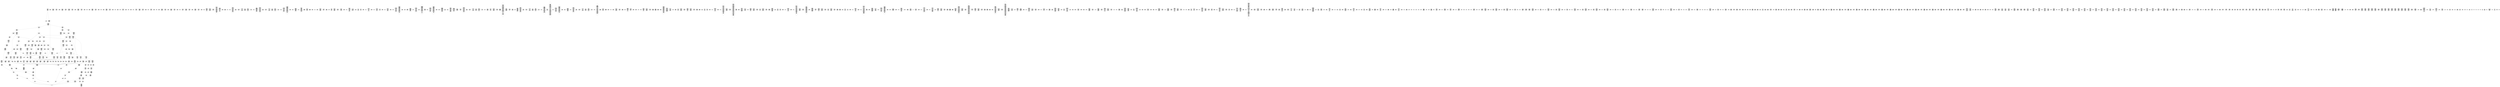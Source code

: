 /* Generated by GvGen v.1.0 (https://www.github.com/stricaud/gvgen) */

digraph G {
compound=true;
   node1 [label="[anywhere]"];
   node2 [label="# 0x0
PUSHX Data
PUSHX Data
MSTORE
CALLVALUE
ISZERO
PUSHX Data
JUMPI
"];
   node3 [label="# 0xc
PUSHX Data
REVERT
"];
   node4 [label="# 0x10
JUMPDEST
PUSHX LogicData
CALLDATASIZE
LT
PUSHX Data
JUMPI
"];
   node5 [label="# 0x1a
PUSHX Data
CALLDATALOAD
PUSHX BitData
SHR
PUSHX LogicData
GT
PUSHX Data
JUMPI
"];
   node6 [label="# 0x2b
PUSHX LogicData
GT
PUSHX Data
JUMPI
"];
   node7 [label="# 0x36
PUSHX LogicData
GT
PUSHX Data
JUMPI
"];
   node8 [label="# 0x41
PUSHX LogicData
EQ
PUSHX Data
JUMPI
"];
   node9 [label="# 0x4c
PUSHX LogicData
EQ
PUSHX Data
JUMPI
"];
   node10 [label="# 0x57
PUSHX LogicData
EQ
PUSHX Data
JUMPI
"];
   node11 [label="# 0x62
PUSHX LogicData
EQ
PUSHX Data
JUMPI
"];
   node12 [label="# 0x6d
PUSHX Data
JUMP
"];
   node13 [label="# 0x71
JUMPDEST
PUSHX LogicData
EQ
PUSHX Data
JUMPI
"];
   node14 [label="# 0x7d
PUSHX LogicData
EQ
PUSHX Data
JUMPI
"];
   node15 [label="# 0x88
PUSHX LogicData
EQ
PUSHX Data
JUMPI
"];
   node16 [label="# 0x93
PUSHX Data
JUMP
"];
   node17 [label="# 0x97
JUMPDEST
PUSHX LogicData
EQ
PUSHX Data
JUMPI
"];
   node18 [label="# 0xa3
PUSHX LogicData
EQ
PUSHX Data
JUMPI
"];
   node19 [label="# 0xae
PUSHX LogicData
EQ
PUSHX Data
JUMPI
"];
   node20 [label="# 0xb9
PUSHX LogicData
EQ
PUSHX Data
JUMPI
"];
   node21 [label="# 0xc4
PUSHX LogicData
EQ
PUSHX Data
JUMPI
"];
   node22 [label="# 0xcf
PUSHX LogicData
EQ
PUSHX Data
JUMPI
"];
   node23 [label="# 0xda
PUSHX Data
JUMP
"];
   node24 [label="# 0xde
JUMPDEST
PUSHX LogicData
GT
PUSHX Data
JUMPI
"];
   node25 [label="# 0xea
PUSHX LogicData
EQ
PUSHX Data
JUMPI
"];
   node26 [label="# 0xf5
PUSHX LogicData
EQ
PUSHX Data
JUMPI
"];
   node27 [label="# 0x100
PUSHX LogicData
EQ
PUSHX Data
JUMPI
"];
   node28 [label="# 0x10b
PUSHX LogicData
EQ
PUSHX Data
JUMPI
"];
   node29 [label="# 0x116
PUSHX LogicData
EQ
PUSHX Data
JUMPI
"];
   node30 [label="# 0x121
PUSHX LogicData
EQ
PUSHX Data
JUMPI
"];
   node31 [label="# 0x12c
PUSHX Data
JUMP
"];
   node32 [label="# 0x130
JUMPDEST
PUSHX LogicData
EQ
PUSHX Data
JUMPI
"];
   node33 [label="# 0x13b
PUSHX LogicData
EQ
PUSHX Data
JUMPI
"];
   node34 [label="# 0x146
PUSHX LogicData
EQ
PUSHX Data
JUMPI
"];
   node35 [label="# 0x151
PUSHX LogicData
EQ
PUSHX Data
JUMPI
"];
   node36 [label="# 0x15c
PUSHX LogicData
EQ
PUSHX Data
JUMPI
"];
   node37 [label="# 0x167
PUSHX LogicData
EQ
PUSHX Data
JUMPI
"];
   node38 [label="# 0x172
JUMPDEST
PUSHX Data
REVERT
"];
   node39 [label="# 0x177
JUMPDEST
PUSHX Data
PUSHX ArithData
CALLDATASIZE
SUB
ADD
PUSHX Data
PUSHX Data
JUMP
"];
   node40 [label="# 0x18c
JUMPDEST
PUSHX Data
JUMP
"];
   node41 [label="# 0x191
JUMPDEST
PUSHX MemData
MLOAD
PUSHX Data
PUSHX Data
JUMP
"];
   node42 [label="# 0x19e
JUMPDEST
PUSHX MemData
MLOAD
SUB
RETURN
"];
   node43 [label="# 0x1a7
JUMPDEST
PUSHX Data
PUSHX ArithData
CALLDATASIZE
SUB
ADD
PUSHX Data
PUSHX Data
JUMP
"];
   node44 [label="# 0x1bc
JUMPDEST
PUSHX Data
JUMP
"];
   node45 [label="# 0x1c1
JUMPDEST
PUSHX MemData
MLOAD
PUSHX Data
PUSHX Data
JUMP
"];
   node46 [label="# 0x1ce
JUMPDEST
PUSHX MemData
MLOAD
SUB
RETURN
"];
   node47 [label="# 0x1d7
JUMPDEST
PUSHX Data
PUSHX Data
JUMP
"];
   node48 [label="# 0x1df
JUMPDEST
PUSHX MemData
MLOAD
PUSHX Data
PUSHX Data
JUMP
"];
   node49 [label="# 0x1ec
JUMPDEST
PUSHX MemData
MLOAD
SUB
RETURN
"];
   node50 [label="# 0x1f5
JUMPDEST
PUSHX Data
PUSHX ArithData
CALLDATASIZE
SUB
ADD
PUSHX Data
PUSHX Data
JUMP
"];
   node51 [label="# 0x20a
JUMPDEST
PUSHX Data
JUMP
"];
   node52 [label="# 0x20f
JUMPDEST
PUSHX MemData
MLOAD
PUSHX Data
PUSHX Data
JUMP
"];
   node53 [label="# 0x21c
JUMPDEST
PUSHX MemData
MLOAD
SUB
RETURN
"];
   node54 [label="# 0x225
JUMPDEST
PUSHX Data
PUSHX ArithData
CALLDATASIZE
SUB
ADD
PUSHX Data
PUSHX Data
JUMP
"];
   node55 [label="# 0x23a
JUMPDEST
PUSHX Data
JUMP
"];
   node56 [label="# 0x23f
JUMPDEST
STOP
"];
   node57 [label="# 0x241
JUMPDEST
PUSHX Data
PUSHX ArithData
CALLDATASIZE
SUB
ADD
PUSHX Data
PUSHX Data
JUMP
"];
   node58 [label="# 0x256
JUMPDEST
PUSHX Data
JUMP
"];
   node59 [label="# 0x25b
JUMPDEST
PUSHX MemData
MLOAD
PUSHX Data
PUSHX Data
JUMP
"];
   node60 [label="# 0x268
JUMPDEST
PUSHX MemData
MLOAD
SUB
RETURN
"];
   node61 [label="# 0x271
JUMPDEST
PUSHX Data
PUSHX ArithData
CALLDATASIZE
SUB
ADD
PUSHX Data
PUSHX Data
JUMP
"];
   node62 [label="# 0x286
JUMPDEST
PUSHX Data
JUMP
"];
   node63 [label="# 0x28b
JUMPDEST
STOP
"];
   node64 [label="# 0x28d
JUMPDEST
PUSHX Data
PUSHX ArithData
CALLDATASIZE
SUB
ADD
PUSHX Data
PUSHX Data
JUMP
"];
   node65 [label="# 0x2a2
JUMPDEST
PUSHX Data
JUMP
"];
   node66 [label="# 0x2a7
JUMPDEST
PUSHX MemData
MLOAD
PUSHX Data
PUSHX Data
JUMP
"];
   node67 [label="# 0x2b4
JUMPDEST
PUSHX MemData
MLOAD
SUB
RETURN
"];
   node68 [label="# 0x2bd
JUMPDEST
PUSHX Data
PUSHX ArithData
CALLDATASIZE
SUB
ADD
PUSHX Data
PUSHX Data
JUMP
"];
   node69 [label="# 0x2d2
JUMPDEST
PUSHX Data
JUMP
"];
   node70 [label="# 0x2d7
JUMPDEST
STOP
"];
   node71 [label="# 0x2d9
JUMPDEST
PUSHX Data
PUSHX ArithData
CALLDATASIZE
SUB
ADD
PUSHX Data
PUSHX Data
JUMP
"];
   node72 [label="# 0x2ee
JUMPDEST
PUSHX Data
JUMP
"];
   node73 [label="# 0x2f3
JUMPDEST
STOP
"];
   node74 [label="# 0x2f5
JUMPDEST
PUSHX Data
PUSHX Data
JUMP
"];
   node75 [label="# 0x2fd
JUMPDEST
PUSHX MemData
MLOAD
PUSHX Data
PUSHX Data
JUMP
"];
   node76 [label="# 0x30a
JUMPDEST
PUSHX MemData
MLOAD
SUB
RETURN
"];
   node77 [label="# 0x313
JUMPDEST
PUSHX Data
PUSHX ArithData
CALLDATASIZE
SUB
ADD
PUSHX Data
PUSHX Data
JUMP
"];
   node78 [label="# 0x328
JUMPDEST
PUSHX Data
JUMP
"];
   node79 [label="# 0x32d
JUMPDEST
STOP
"];
   node80 [label="# 0x32f
JUMPDEST
PUSHX Data
PUSHX ArithData
CALLDATASIZE
SUB
ADD
PUSHX Data
PUSHX Data
JUMP
"];
   node81 [label="# 0x344
JUMPDEST
PUSHX Data
JUMP
"];
   node82 [label="# 0x349
JUMPDEST
STOP
"];
   node83 [label="# 0x34b
JUMPDEST
PUSHX Data
PUSHX Data
JUMP
"];
   node84 [label="# 0x353
JUMPDEST
PUSHX MemData
MLOAD
PUSHX Data
PUSHX Data
JUMP
"];
   node85 [label="# 0x360
JUMPDEST
PUSHX MemData
MLOAD
SUB
RETURN
"];
   node86 [label="# 0x369
JUMPDEST
PUSHX Data
PUSHX Data
JUMP
"];
   node87 [label="# 0x371
JUMPDEST
PUSHX MemData
MLOAD
PUSHX Data
PUSHX Data
JUMP
"];
   node88 [label="# 0x37e
JUMPDEST
PUSHX MemData
MLOAD
SUB
RETURN
"];
   node89 [label="# 0x387
JUMPDEST
PUSHX Data
PUSHX ArithData
CALLDATASIZE
SUB
ADD
PUSHX Data
PUSHX Data
JUMP
"];
   node90 [label="# 0x39c
JUMPDEST
PUSHX Data
JUMP
"];
   node91 [label="# 0x3a1
JUMPDEST
STOP
"];
   node92 [label="# 0x3a3
JUMPDEST
PUSHX Data
PUSHX Data
JUMP
"];
   node93 [label="# 0x3ab
JUMPDEST
PUSHX MemData
MLOAD
PUSHX Data
PUSHX Data
JUMP
"];
   node94 [label="# 0x3b8
JUMPDEST
PUSHX MemData
MLOAD
SUB
RETURN
"];
   node95 [label="# 0x3c1
JUMPDEST
PUSHX Data
PUSHX ArithData
CALLDATASIZE
SUB
ADD
PUSHX Data
PUSHX Data
JUMP
"];
   node96 [label="# 0x3d6
JUMPDEST
PUSHX Data
JUMP
"];
   node97 [label="# 0x3db
JUMPDEST
STOP
"];
   node98 [label="# 0x3dd
JUMPDEST
PUSHX Data
PUSHX ArithData
CALLDATASIZE
SUB
ADD
PUSHX Data
PUSHX Data
JUMP
"];
   node99 [label="# 0x3f2
JUMPDEST
PUSHX Data
JUMP
"];
   node100 [label="# 0x3f7
JUMPDEST
PUSHX MemData
MLOAD
PUSHX Data
PUSHX Data
JUMP
"];
   node101 [label="# 0x404
JUMPDEST
PUSHX MemData
MLOAD
SUB
RETURN
"];
   node102 [label="# 0x40d
JUMPDEST
PUSHX Data
PUSHX ArithData
CALLDATASIZE
SUB
ADD
PUSHX Data
PUSHX Data
JUMP
"];
   node103 [label="# 0x422
JUMPDEST
PUSHX Data
JUMP
"];
   node104 [label="# 0x427
JUMPDEST
PUSHX MemData
MLOAD
PUSHX Data
PUSHX Data
JUMP
"];
   node105 [label="# 0x434
JUMPDEST
PUSHX MemData
MLOAD
SUB
RETURN
"];
   node106 [label="# 0x43d
JUMPDEST
PUSHX Data
PUSHX ArithData
CALLDATASIZE
SUB
ADD
PUSHX Data
PUSHX Data
JUMP
"];
   node107 [label="# 0x452
JUMPDEST
PUSHX Data
JUMP
"];
   node108 [label="# 0x457
JUMPDEST
STOP
"];
   node109 [label="# 0x459
JUMPDEST
PUSHX Data
PUSHX Data
JUMP
"];
   node110 [label="# 0x461
JUMPDEST
PUSHX MemData
MLOAD
PUSHX Data
PUSHX Data
JUMP
"];
   node111 [label="# 0x46e
JUMPDEST
PUSHX MemData
MLOAD
SUB
RETURN
"];
   node112 [label="# 0x477
JUMPDEST
PUSHX Data
PUSHX Data
JUMP
"];
   node113 [label="# 0x47f
JUMPDEST
PUSHX MemData
MLOAD
PUSHX Data
PUSHX Data
JUMP
"];
   node114 [label="# 0x48c
JUMPDEST
PUSHX MemData
MLOAD
SUB
RETURN
"];
   node115 [label="# 0x495
JUMPDEST
PUSHX Data
PUSHX ArithData
CALLDATASIZE
SUB
ADD
PUSHX Data
PUSHX Data
JUMP
"];
   node116 [label="# 0x4aa
JUMPDEST
PUSHX Data
JUMP
"];
   node117 [label="# 0x4af
JUMPDEST
PUSHX MemData
MLOAD
PUSHX Data
PUSHX Data
JUMP
"];
   node118 [label="# 0x4bc
JUMPDEST
PUSHX MemData
MLOAD
SUB
RETURN
"];
   node119 [label="# 0x4c5
JUMPDEST
PUSHX Data
PUSHX ArithData
CALLDATASIZE
SUB
ADD
PUSHX Data
PUSHX Data
JUMP
"];
   node120 [label="# 0x4da
JUMPDEST
PUSHX Data
JUMP
"];
   node121 [label="# 0x4df
JUMPDEST
STOP
"];
   node122 [label="# 0x4e1
JUMPDEST
PUSHX BitData
PUSHX BitData
AND
PUSHX BitData
AND
EQ
ISZERO
PUSHX Data
JUMPI
"];
   node123 [label="# 0x518
PUSHX MemData
MLOAD
PUSHX Data
MSTORE
PUSHX ArithData
ADD
PUSHX Data
PUSHX Data
JUMP
"];
   node124 [label="# 0x549
JUMPDEST
PUSHX MemData
MLOAD
SUB
REVERT
"];
   node125 [label="# 0x552
JUMPDEST
PUSHX ArithData
MSTORE
PUSHX ArithData
ADD
MSTORE
PUSHX ArithData
ADD
PUSHX Data
SHA3
PUSHX ArithData
PUSHX BitData
AND
PUSHX BitData
AND
MSTORE
PUSHX ArithData
ADD
MSTORE
PUSHX ArithData
ADD
PUSHX Data
SHA3
SLOAD
JUMP
"];
   node126 [label="# 0x5aa
JUMPDEST
PUSHX Data
PUSHX BitData
PUSHX BitData
SHL
PUSHX BitData
NOT
AND
PUSHX BitData
NOT
AND
EQ
ISZERO
PUSHX Data
JUMPI
"];
   node127 [label="# 0x5fa
PUSHX Data
PUSHX Data
JUMP
"];
   node128 [label="# 0x602
JUMPDEST
PUSHX Data
PUSHX Data
JUMP
"];
   node129 [label="# 0x60b
JUMPDEST
"];
   node130 [label="# 0x60e
JUMPDEST
JUMP
"];
   node131 [label="# 0x613
JUMPDEST
PUSHX StorData
SLOAD
PUSHX Data
PUSHX Data
JUMP
"];
   node132 [label="# 0x620
JUMPDEST
PUSHX ArithData
ADD
PUSHX ArithData
DIV
MUL
PUSHX ArithData
ADD
PUSHX MemData
MLOAD
ADD
PUSHX Data
MSTORE
MSTORE
PUSHX ArithData
ADD
SLOAD
PUSHX Data
PUSHX Data
JUMP
"];
   node133 [label="# 0x64c
JUMPDEST
ISZERO
PUSHX Data
JUMPI
"];
   node134 [label="# 0x653
PUSHX LogicData
LT
PUSHX Data
JUMPI
"];
   node135 [label="# 0x65b
PUSHX ArithData
SLOAD
DIV
MUL
MSTORE
PUSHX ArithData
ADD
PUSHX Data
JUMP
"];
   node136 [label="# 0x66e
JUMPDEST
ADD
PUSHX Data
MSTORE
PUSHX Data
PUSHX Data
SHA3
"];
   node137 [label="# 0x67c
JUMPDEST
SLOAD
MSTORE
PUSHX ArithData
ADD
PUSHX ArithData
ADD
GT
PUSHX Data
JUMPI
"];
   node138 [label="# 0x690
SUB
PUSHX BitData
AND
ADD
"];
   node139 [label="# 0x699
JUMPDEST
JUMP
"];
   node140 [label="# 0x6a1
JUMPDEST
PUSHX Data
PUSHX Data
PUSHX ArithData
MSTORE
PUSHX ArithData
ADD
MSTORE
PUSHX ArithData
ADD
PUSHX Data
SHA3
SLOAD
PUSHX Data
PUSHX Data
JUMP
"];
   node141 [label="# 0x6c1
JUMPDEST
PUSHX ArithData
ADD
PUSHX ArithData
DIV
MUL
PUSHX ArithData
ADD
PUSHX MemData
MLOAD
ADD
PUSHX Data
MSTORE
MSTORE
PUSHX ArithData
ADD
SLOAD
PUSHX Data
PUSHX Data
JUMP
"];
   node142 [label="# 0x6ed
JUMPDEST
ISZERO
PUSHX Data
JUMPI
"];
   node143 [label="# 0x6f4
PUSHX LogicData
LT
PUSHX Data
JUMPI
"];
   node144 [label="# 0x6fc
PUSHX ArithData
SLOAD
DIV
MUL
MSTORE
PUSHX ArithData
ADD
PUSHX Data
JUMP
"];
   node145 [label="# 0x70f
JUMPDEST
ADD
PUSHX Data
MSTORE
PUSHX Data
PUSHX Data
SHA3
"];
   node146 [label="# 0x71d
JUMPDEST
SLOAD
MSTORE
PUSHX ArithData
ADD
PUSHX ArithData
ADD
GT
PUSHX Data
JUMPI
"];
   node147 [label="# 0x731
SUB
PUSHX BitData
AND
ADD
"];
   node148 [label="# 0x73a
JUMPDEST
JUMP
"];
   node149 [label="# 0x746
JUMPDEST
PUSHX StorData
PUSHX ArithData
SLOAD
PUSHX ArithData
EXP
DIV
PUSHX BitData
AND
PUSHX BitData
AND
CALLER
PUSHX BitData
AND
EQ
PUSHX Data
JUMPI
"];
   node150 [label="# 0x79d
PUSHX LogicData
ISZERO
ISZERO
PUSHX Data
PUSHX ArithData
CALLER
PUSHX BitData
AND
PUSHX BitData
AND
MSTORE
PUSHX ArithData
ADD
MSTORE
PUSHX ArithData
ADD
PUSHX Data
SHA3
PUSHX ArithData
SLOAD
PUSHX ArithData
EXP
DIV
PUSHX BitData
AND
ISZERO
ISZERO
EQ
"];
   node151 [label="# 0x7f2
JUMPDEST
PUSHX Data
JUMPI
"];
   node152 [label="# 0x7f7
PUSHX Data
REVERT
"];
   node153 [label="# 0x7fb
JUMPDEST
PUSHX Data
PUSHX MemData
MLOAD
PUSHX ArithData
ADD
PUSHX Data
MSTORE
PUSHX Data
MSTORE
PUSHX Data
JUMP
"];
   node154 [label="# 0x816
JUMPDEST
JUMP
"];
   node155 [label="# 0x81b
JUMPDEST
PUSHX Data
PUSHX Data
MSTORE
PUSHX Data
MSTORE
PUSHX Data
PUSHX Data
SHA3
PUSHX ArithData
SLOAD
PUSHX ArithData
EXP
DIV
PUSHX BitData
AND
JUMP
"];
   node156 [label="# 0x83b
JUMPDEST
PUSHX Data
PUSHX Data
JUMP
"];
   node157 [label="# 0x843
JUMPDEST
PUSHX BitData
AND
PUSHX BitData
AND
EQ
PUSHX Data
JUMPI
"];
   node158 [label="# 0x877
PUSHX Data
PUSHX Data
PUSHX Data
JUMP
"];
   node159 [label="# 0x883
JUMPDEST
PUSHX Data
JUMP
"];
   node160 [label="# 0x888
JUMPDEST
"];
   node161 [label="# 0x889
JUMPDEST
PUSHX Data
JUMPI
"];
   node162 [label="# 0x88e
PUSHX MemData
MLOAD
PUSHX Data
MSTORE
PUSHX ArithData
ADD
PUSHX Data
PUSHX Data
JUMP
"];
   node163 [label="# 0x8bf
JUMPDEST
PUSHX MemData
MLOAD
SUB
REVERT
"];
   node164 [label="# 0x8c8
JUMPDEST
PUSHX Data
PUSHX Data
JUMP
"];
   node165 [label="# 0x8d5
JUMPDEST
JUMP
"];
   node166 [label="# 0x8dc
JUMPDEST
PUSHX Data
MLOAD
MLOAD
EQ
PUSHX Data
JUMPI
"];
   node167 [label="# 0x8e8
PUSHX MemData
MLOAD
PUSHX Data
MSTORE
PUSHX ArithData
ADD
PUSHX Data
PUSHX Data
JUMP
"];
   node168 [label="# 0x919
JUMPDEST
PUSHX MemData
MLOAD
SUB
REVERT
"];
   node169 [label="# 0x922
JUMPDEST
PUSHX Data
MLOAD
PUSHX LogicData
GT
ISZERO
PUSHX Data
JUMPI
"];
   node170 [label="# 0x937
PUSHX Data
PUSHX Data
JUMP
"];
   node171 [label="# 0x93e
JUMPDEST
"];
   node172 [label="# 0x93f
JUMPDEST
PUSHX MemData
MLOAD
MSTORE
PUSHX ArithData
MUL
PUSHX ArithData
ADD
ADD
PUSHX Data
MSTORE
ISZERO
PUSHX Data
JUMPI
"];
   node173 [label="# 0x959
PUSHX ArithData
ADD
PUSHX ArithData
MUL
CALLDATASIZE
CALLDATACOPY
ADD
"];
   node174 [label="# 0x96d
JUMPDEST
PUSHX Data
"];
   node175 [label="# 0x973
JUMPDEST
MLOAD
LT
ISZERO
PUSHX Data
JUMPI
"];
   node176 [label="# 0x97d
PUSHX Data
MLOAD
LT
PUSHX Data
JUMPI
"];
   node177 [label="# 0x98a
PUSHX Data
PUSHX Data
JUMP
"];
   node178 [label="# 0x991
JUMPDEST
"];
   node179 [label="# 0x992
JUMPDEST
PUSHX ArithData
MUL
PUSHX ArithData
ADD
ADD
MLOAD
MLOAD
LT
PUSHX Data
JUMPI
"];
   node180 [label="# 0x9a5
PUSHX Data
PUSHX Data
JUMP
"];
   node181 [label="# 0x9ac
JUMPDEST
"];
   node182 [label="# 0x9ad
JUMPDEST
PUSHX ArithData
MUL
PUSHX ArithData
ADD
ADD
MLOAD
PUSHX Data
JUMP
"];
   node183 [label="# 0x9ba
JUMPDEST
MLOAD
LT
PUSHX Data
JUMPI
"];
   node184 [label="# 0x9c5
PUSHX Data
PUSHX Data
JUMP
"];
   node185 [label="# 0x9cc
JUMPDEST
"];
   node186 [label="# 0x9cd
JUMPDEST
PUSHX ArithData
MUL
PUSHX ArithData
ADD
ADD
MSTORE
PUSHX Data
PUSHX Data
JUMP
"];
   node187 [label="# 0x9e3
JUMPDEST
PUSHX Data
JUMP
"];
   node188 [label="# 0x9ea
JUMPDEST
JUMP
"];
   node189 [label="# 0x9f5
JUMPDEST
PUSHX StorData
PUSHX ArithData
SLOAD
PUSHX ArithData
EXP
DIV
PUSHX BitData
AND
PUSHX BitData
AND
CALLER
PUSHX BitData
AND
EQ
PUSHX Data
JUMPI
"];
   node190 [label="# 0xa4c
PUSHX LogicData
ISZERO
ISZERO
PUSHX Data
PUSHX ArithData
CALLER
PUSHX BitData
AND
PUSHX BitData
AND
MSTORE
PUSHX ArithData
ADD
MSTORE
PUSHX ArithData
ADD
PUSHX Data
SHA3
PUSHX ArithData
SLOAD
PUSHX ArithData
EXP
DIV
PUSHX BitData
AND
ISZERO
ISZERO
EQ
"];
   node191 [label="# 0xaa1
JUMPDEST
PUSHX Data
JUMPI
"];
   node192 [label="# 0xaa6
PUSHX Data
REVERT
"];
   node193 [label="# 0xaaa
JUMPDEST
PUSHX Data
PUSHX Data
JUMP
"];
   node194 [label="# 0xab5
JUMPDEST
PUSHX Data
PUSHX MemData
MLOAD
PUSHX ArithData
ADD
PUSHX Data
MSTORE
PUSHX Data
MSTORE
PUSHX Data
JUMP
"];
   node195 [label="# 0xad0
JUMPDEST
JUMP
"];
   node196 [label="# 0xad7
JUMPDEST
PUSHX StorData
PUSHX ArithData
SLOAD
PUSHX ArithData
EXP
DIV
PUSHX BitData
AND
PUSHX BitData
AND
CALLER
PUSHX BitData
AND
EQ
PUSHX Data
JUMPI
"];
   node197 [label="# 0xb2d
PUSHX Data
REVERT
"];
   node198 [label="# 0xb31
JUMPDEST
PUSHX LogicData
PUSHX Data
PUSHX ArithData
PUSHX BitData
AND
PUSHX BitData
AND
MSTORE
PUSHX ArithData
ADD
MSTORE
PUSHX ArithData
ADD
PUSHX Data
SHA3
PUSHX ArithData
PUSHX ArithData
EXP
SLOAD
PUSHX ArithData
MUL
NOT
AND
ISZERO
ISZERO
MUL
OR
SSTORE
JUMP
"];
   node199 [label="# 0xb8c
JUMPDEST
PUSHX StorData
SLOAD
JUMP
"];
   node200 [label="# 0xb92
JUMPDEST
PUSHX Data
CALLER
PUSHX Data
JUMP
"];
   node201 [label="# 0xb9d
JUMPDEST
JUMP
"];
   node202 [label="# 0xba1
JUMPDEST
PUSHX StorData
PUSHX ArithData
SLOAD
PUSHX ArithData
EXP
DIV
PUSHX BitData
AND
PUSHX BitData
AND
CALLER
PUSHX BitData
AND
EQ
PUSHX Data
JUMPI
"];
   node203 [label="# 0xbf8
PUSHX LogicData
ISZERO
ISZERO
PUSHX Data
PUSHX ArithData
CALLER
PUSHX BitData
AND
PUSHX BitData
AND
MSTORE
PUSHX ArithData
ADD
MSTORE
PUSHX ArithData
ADD
PUSHX Data
SHA3
PUSHX ArithData
SLOAD
PUSHX ArithData
EXP
DIV
PUSHX BitData
AND
ISZERO
ISZERO
EQ
"];
   node204 [label="# 0xc4d
JUMPDEST
PUSHX Data
JUMPI
"];
   node205 [label="# 0xc52
PUSHX Data
REVERT
"];
   node206 [label="# 0xc56
JUMPDEST
PUSHX Data
PUSHX Data
PUSHX ArithData
MSTORE
PUSHX ArithData
ADD
MSTORE
PUSHX ArithData
ADD
PUSHX Data
SHA3
SLOAD
PUSHX Data
PUSHX Data
JUMP
"];
   node207 [label="# 0xc76
JUMPDEST
EQ
PUSHX Data
JUMPI
"];
   node208 [label="# 0xc7e
PUSHX Data
REVERT
"];
   node209 [label="# 0xc82
JUMPDEST
PUSHX Data
PUSHX ArithData
MSTORE
PUSHX ArithData
ADD
MSTORE
PUSHX ArithData
ADD
PUSHX Data
SHA3
MLOAD
PUSHX ArithData
ADD
PUSHX Data
PUSHX Data
JUMP
"];
   node210 [label="# 0xca9
JUMPDEST
PUSHX Data
PUSHX StorData
PUSHX ArithData
SLOAD
PUSHX ArithData
EXP
DIV
PUSHX BitData
AND
PUSHX Data
PUSHX Data
JUMP
"];
   node211 [label="# 0xcd9
JUMPDEST
PUSHX Data
PUSHX MemData
MLOAD
PUSHX Data
PUSHX Data
JUMP
"];
   node212 [label="# 0xd09
JUMPDEST
PUSHX MemData
MLOAD
SUB
LOGX
JUMP
"];
   node213 [label="# 0xd15
JUMPDEST
PUSHX StorData
PUSHX ArithData
SLOAD
PUSHX ArithData
EXP
DIV
PUSHX BitData
AND
JUMP
"];
   node214 [label="# 0xd3b
JUMPDEST
PUSHX StorData
SLOAD
PUSHX Data
PUSHX Data
JUMP
"];
   node215 [label="# 0xd48
JUMPDEST
PUSHX ArithData
ADD
PUSHX ArithData
DIV
MUL
PUSHX ArithData
ADD
PUSHX MemData
MLOAD
ADD
PUSHX Data
MSTORE
MSTORE
PUSHX ArithData
ADD
SLOAD
PUSHX Data
PUSHX Data
JUMP
"];
   node216 [label="# 0xd74
JUMPDEST
ISZERO
PUSHX Data
JUMPI
"];
   node217 [label="# 0xd7b
PUSHX LogicData
LT
PUSHX Data
JUMPI
"];
   node218 [label="# 0xd83
PUSHX ArithData
SLOAD
DIV
MUL
MSTORE
PUSHX ArithData
ADD
PUSHX Data
JUMP
"];
   node219 [label="# 0xd96
JUMPDEST
ADD
PUSHX Data
MSTORE
PUSHX Data
PUSHX Data
SHA3
"];
   node220 [label="# 0xda4
JUMPDEST
SLOAD
MSTORE
PUSHX ArithData
ADD
PUSHX ArithData
ADD
GT
PUSHX Data
JUMPI
"];
   node221 [label="# 0xdb8
SUB
PUSHX BitData
AND
ADD
"];
   node222 [label="# 0xdc1
JUMPDEST
JUMP
"];
   node223 [label="# 0xdc9
JUMPDEST
PUSHX BitData
AND
PUSHX Data
PUSHX Data
JUMP
"];
   node224 [label="# 0xde8
JUMPDEST
PUSHX BitData
AND
EQ
ISZERO
PUSHX Data
JUMPI
"];
   node225 [label="# 0xe05
PUSHX MemData
MLOAD
PUSHX Data
MSTORE
PUSHX ArithData
ADD
PUSHX Data
PUSHX Data
JUMP
"];
   node226 [label="# 0xe36
JUMPDEST
PUSHX MemData
MLOAD
SUB
REVERT
"];
   node227 [label="# 0xe3f
JUMPDEST
PUSHX Data
PUSHX Data
PUSHX Data
PUSHX Data
JUMP
"];
   node228 [label="# 0xe4c
JUMPDEST
PUSHX BitData
AND
PUSHX BitData
AND
MSTORE
PUSHX ArithData
ADD
MSTORE
PUSHX ArithData
ADD
PUSHX Data
SHA3
PUSHX ArithData
PUSHX BitData
AND
PUSHX BitData
AND
MSTORE
PUSHX ArithData
ADD
MSTORE
PUSHX ArithData
ADD
PUSHX Data
SHA3
PUSHX ArithData
PUSHX ArithData
EXP
SLOAD
PUSHX ArithData
MUL
NOT
AND
ISZERO
ISZERO
MUL
OR
SSTORE
PUSHX BitData
AND
PUSHX Data
PUSHX Data
JUMP
"];
   node229 [label="# 0xef9
JUMPDEST
PUSHX BitData
AND
PUSHX Data
PUSHX MemData
MLOAD
PUSHX Data
PUSHX Data
JUMP
"];
   node230 [label="# 0xf3e
JUMPDEST
PUSHX MemData
MLOAD
SUB
LOGX
JUMP
"];
   node231 [label="# 0xf4a
JUMPDEST
PUSHX StorData
PUSHX ArithData
SLOAD
PUSHX ArithData
EXP
DIV
PUSHX BitData
AND
JUMP
"];
   node232 [label="# 0xf70
JUMPDEST
PUSHX Data
CALLER
PUSHX Data
JUMP
"];
   node233 [label="# 0xf7b
JUMPDEST
JUMP
"];
   node234 [label="# 0xf7f
JUMPDEST
PUSHX Data
PUSHX Data
MSTORE
PUSHX Data
MSTORE
PUSHX Data
PUSHX Data
SHA3
PUSHX Data
SLOAD
PUSHX Data
PUSHX Data
JUMP
"];
   node235 [label="# 0xf9e
JUMPDEST
PUSHX ArithData
ADD
PUSHX ArithData
DIV
MUL
PUSHX ArithData
ADD
PUSHX MemData
MLOAD
ADD
PUSHX Data
MSTORE
MSTORE
PUSHX ArithData
ADD
SLOAD
PUSHX Data
PUSHX Data
JUMP
"];
   node236 [label="# 0xfca
JUMPDEST
ISZERO
PUSHX Data
JUMPI
"];
   node237 [label="# 0xfd1
PUSHX LogicData
LT
PUSHX Data
JUMPI
"];
   node238 [label="# 0xfd9
PUSHX ArithData
SLOAD
DIV
MUL
MSTORE
PUSHX ArithData
ADD
PUSHX Data
JUMP
"];
   node239 [label="# 0xfec
JUMPDEST
ADD
PUSHX Data
MSTORE
PUSHX Data
PUSHX Data
SHA3
"];
   node240 [label="# 0xffa
JUMPDEST
SLOAD
MSTORE
PUSHX ArithData
ADD
PUSHX ArithData
ADD
GT
PUSHX Data
JUMPI
"];
   node241 [label="# 0x100e
SUB
PUSHX BitData
AND
ADD
"];
   node242 [label="# 0x1017
JUMPDEST
JUMP
"];
   node243 [label="# 0x101f
JUMPDEST
PUSHX Data
PUSHX Data
PUSHX ArithData
MSTORE
PUSHX ArithData
ADD
MSTORE
PUSHX ArithData
ADD
PUSHX Data
SHA3
SLOAD
PUSHX ArithData
MUL
PUSHX ArithData
ADD
PUSHX MemData
MLOAD
ADD
PUSHX Data
MSTORE
MSTORE
PUSHX ArithData
ADD
PUSHX Data
"];
   node244 [label="# 0x1054
JUMPDEST
LT
ISZERO
PUSHX Data
JUMPI
"];
   node245 [label="# 0x105d
PUSHX Data
MSTORE
PUSHX Data
PUSHX Data
SHA3
ADD
PUSHX MemData
MLOAD
PUSHX ArithData
ADD
PUSHX Data
MSTORE
PUSHX ArithData
ADD
PUSHX ArithData
SLOAD
PUSHX ArithData
EXP
DIV
PUSHX BitData
AND
PUSHX BitData
AND
PUSHX BitData
AND
MSTORE
PUSHX ArithData
ADD
PUSHX ArithData
ADD
PUSHX ArithData
SLOAD
PUSHX ArithData
EXP
DIV
PUSHX BitData
AND
PUSHX BitData
AND
PUSHX BitData
AND
MSTORE
MSTORE
PUSHX ArithData
ADD
PUSHX ArithData
ADD
PUSHX Data
JUMP
"];
   node246 [label="# 0x1116
JUMPDEST
JUMP
"];
   node247 [label="# 0x1121
JUMPDEST
PUSHX StorData
PUSHX ArithData
SLOAD
PUSHX ArithData
EXP
DIV
PUSHX BitData
AND
PUSHX BitData
AND
CALLER
PUSHX BitData
AND
EQ
PUSHX Data
JUMPI
"];
   node248 [label="# 0x1178
PUSHX LogicData
ISZERO
ISZERO
PUSHX Data
PUSHX ArithData
CALLER
PUSHX BitData
AND
PUSHX BitData
AND
MSTORE
PUSHX ArithData
ADD
MSTORE
PUSHX ArithData
ADD
PUSHX Data
SHA3
PUSHX ArithData
SLOAD
PUSHX ArithData
EXP
DIV
PUSHX BitData
AND
ISZERO
ISZERO
EQ
"];
   node249 [label="# 0x11cd
JUMPDEST
PUSHX Data
JUMPI
"];
   node250 [label="# 0x11d2
PUSHX Data
REVERT
"];
   node251 [label="# 0x11d6
JUMPDEST
PUSHX Data
PUSHX MemData
MLOAD
PUSHX ArithData
ADD
PUSHX Data
MSTORE
PUSHX Data
MSTORE
PUSHX Data
JUMP
"];
   node252 [label="# 0x11f1
JUMPDEST
JUMP
"];
   node253 [label="# 0x11f6
JUMPDEST
PUSHX StorData
SLOAD
JUMP
"];
   node254 [label="# 0x11fc
JUMPDEST
PUSHX StorData
SLOAD
PUSHX Data
PUSHX Data
JUMP
"];
   node255 [label="# 0x1209
JUMPDEST
PUSHX ArithData
ADD
PUSHX ArithData
DIV
MUL
PUSHX ArithData
ADD
PUSHX MemData
MLOAD
ADD
PUSHX Data
MSTORE
MSTORE
PUSHX ArithData
ADD
SLOAD
PUSHX Data
PUSHX Data
JUMP
"];
   node256 [label="# 0x1235
JUMPDEST
ISZERO
PUSHX Data
JUMPI
"];
   node257 [label="# 0x123c
PUSHX LogicData
LT
PUSHX Data
JUMPI
"];
   node258 [label="# 0x1244
PUSHX ArithData
SLOAD
DIV
MUL
MSTORE
PUSHX ArithData
ADD
PUSHX Data
JUMP
"];
   node259 [label="# 0x1257
JUMPDEST
ADD
PUSHX Data
MSTORE
PUSHX Data
PUSHX Data
SHA3
"];
   node260 [label="# 0x1265
JUMPDEST
SLOAD
MSTORE
PUSHX ArithData
ADD
PUSHX ArithData
ADD
GT
PUSHX Data
JUMPI
"];
   node261 [label="# 0x1279
SUB
PUSHX BitData
AND
ADD
"];
   node262 [label="# 0x1282
JUMPDEST
JUMP
"];
   node263 [label="# 0x128a
JUMPDEST
PUSHX Data
PUSHX Data
PUSHX ArithData
PUSHX BitData
AND
PUSHX BitData
AND
MSTORE
PUSHX ArithData
ADD
MSTORE
PUSHX ArithData
ADD
PUSHX Data
SHA3
PUSHX ArithData
PUSHX BitData
AND
PUSHX BitData
AND
MSTORE
PUSHX ArithData
ADD
MSTORE
PUSHX ArithData
ADD
PUSHX Data
SHA3
PUSHX ArithData
SLOAD
PUSHX ArithData
EXP
DIV
PUSHX BitData
AND
JUMP
"];
   node264 [label="# 0x131e
JUMPDEST
PUSHX Data
PUSHX Data
JUMP
"];
   node265 [label="# 0x1326
JUMPDEST
PUSHX BitData
AND
PUSHX BitData
AND
EQ
PUSHX Data
JUMPI
"];
   node266 [label="# 0x135a
PUSHX Data
PUSHX Data
PUSHX Data
JUMP
"];
   node267 [label="# 0x1366
JUMPDEST
PUSHX Data
JUMP
"];
   node268 [label="# 0x136b
JUMPDEST
"];
   node269 [label="# 0x136c
JUMPDEST
PUSHX Data
JUMPI
"];
   node270 [label="# 0x1371
PUSHX MemData
MLOAD
PUSHX Data
MSTORE
PUSHX ArithData
ADD
PUSHX Data
PUSHX Data
JUMP
"];
   node271 [label="# 0x13a2
JUMPDEST
PUSHX MemData
MLOAD
SUB
REVERT
"];
   node272 [label="# 0x13ab
JUMPDEST
PUSHX Data
PUSHX Data
JUMP
"];
   node273 [label="# 0x13b8
JUMPDEST
JUMP
"];
   node274 [label="# 0x13bf
JUMPDEST
PUSHX Data
PUSHX BitData
PUSHX BitData
NOT
AND
PUSHX BitData
NOT
AND
EQ
PUSHX Data
JUMPI
"];
   node275 [label="# 0x1428
PUSHX BitData
PUSHX BitData
NOT
AND
PUSHX BitData
NOT
AND
EQ
"];
   node276 [label="# 0x148a
JUMPDEST
PUSHX Data
JUMPI
"];
   node277 [label="# 0x1490
PUSHX Data
PUSHX Data
JUMP
"];
   node278 [label="# 0x1499
JUMPDEST
"];
   node279 [label="# 0x149a
JUMPDEST
JUMP
"];
   node280 [label="# 0x14a1
JUMPDEST
PUSHX BitData
PUSHX BitData
AND
PUSHX BitData
AND
EQ
ISZERO
PUSHX Data
JUMPI
"];
   node281 [label="# 0x14d7
PUSHX MemData
MLOAD
PUSHX Data
MSTORE
PUSHX ArithData
ADD
PUSHX Data
PUSHX Data
JUMP
"];
   node282 [label="# 0x1508
JUMPDEST
PUSHX MemData
MLOAD
SUB
REVERT
"];
   node283 [label="# 0x1511
JUMPDEST
PUSHX Data
PUSHX Data
PUSHX Data
JUMP
"];
   node284 [label="# 0x151b
JUMPDEST
PUSHX Data
PUSHX Data
PUSHX Data
PUSHX Data
JUMP
"];
   node285 [label="# 0x152d
JUMPDEST
PUSHX Data
PUSHX Data
JUMP
"];
   node286 [label="# 0x1536
JUMPDEST
PUSHX Data
JUMP
"];
   node287 [label="# 0x153c
JUMPDEST
PUSHX ArithData
MSTORE
PUSHX ArithData
ADD
MSTORE
PUSHX ArithData
ADD
PUSHX Data
SHA3
PUSHX ArithData
PUSHX BitData
AND
PUSHX BitData
AND
MSTORE
PUSHX ArithData
ADD
MSTORE
PUSHX ArithData
ADD
PUSHX Data
SHA3
PUSHX Data
SLOAD
PUSHX Data
PUSHX Data
JUMP
"];
   node288 [label="# 0x159b
JUMPDEST
SSTORE
PUSHX BitData
AND
PUSHX BitData
PUSHX BitData
AND
PUSHX BitData
AND
PUSHX Data
PUSHX MemData
MLOAD
PUSHX Data
PUSHX Data
JUMP
"];
   node289 [label="# 0x1619
JUMPDEST
PUSHX MemData
MLOAD
SUB
LOGX
PUSHX Data
PUSHX Data
PUSHX Data
JUMP
"];
   node290 [label="# 0x1630
JUMPDEST
JUMP
"];
   node291 [label="# 0x1637
JUMPDEST
PUSHX Data
CALLER
JUMP
"];
   node292 [label="# 0x163f
JUMPDEST
MLOAD
MLOAD
EQ
PUSHX Data
JUMPI
"];
   node293 [label="# 0x1649
PUSHX MemData
MLOAD
PUSHX Data
MSTORE
PUSHX ArithData
ADD
PUSHX Data
PUSHX Data
JUMP
"];
   node294 [label="# 0x167a
JUMPDEST
PUSHX MemData
MLOAD
SUB
REVERT
"];
   node295 [label="# 0x1683
JUMPDEST
PUSHX BitData
PUSHX BitData
AND
PUSHX BitData
AND
EQ
ISZERO
PUSHX Data
JUMPI
"];
   node296 [label="# 0x16b9
PUSHX MemData
MLOAD
PUSHX Data
MSTORE
PUSHX ArithData
ADD
PUSHX Data
PUSHX Data
JUMP
"];
   node297 [label="# 0x16ea
JUMPDEST
PUSHX MemData
MLOAD
SUB
REVERT
"];
   node298 [label="# 0x16f3
JUMPDEST
PUSHX Data
PUSHX Data
PUSHX Data
JUMP
"];
   node299 [label="# 0x16fd
JUMPDEST
PUSHX Data
PUSHX Data
JUMP
"];
   node300 [label="# 0x170d
JUMPDEST
PUSHX Data
"];
   node301 [label="# 0x1710
JUMPDEST
MLOAD
LT
ISZERO
PUSHX Data
JUMPI
"];
   node302 [label="# 0x171a
PUSHX Data
MLOAD
LT
PUSHX Data
JUMPI
"];
   node303 [label="# 0x1726
PUSHX Data
PUSHX Data
JUMP
"];
   node304 [label="# 0x172d
JUMPDEST
"];
   node305 [label="# 0x172e
JUMPDEST
PUSHX ArithData
MUL
PUSHX ArithData
ADD
ADD
MLOAD
PUSHX Data
MLOAD
LT
PUSHX Data
JUMPI
"];
   node306 [label="# 0x1745
PUSHX Data
PUSHX Data
JUMP
"];
   node307 [label="# 0x174c
JUMPDEST
"];
   node308 [label="# 0x174d
JUMPDEST
PUSHX ArithData
MUL
PUSHX ArithData
ADD
ADD
MLOAD
PUSHX Data
PUSHX ArithData
MSTORE
PUSHX ArithData
ADD
MSTORE
PUSHX ArithData
ADD
PUSHX Data
SHA3
PUSHX ArithData
PUSHX BitData
AND
PUSHX BitData
AND
MSTORE
PUSHX ArithData
ADD
MSTORE
PUSHX ArithData
ADD
PUSHX Data
SHA3
SLOAD
LT
ISZERO
PUSHX Data
JUMPI
"];
   node309 [label="# 0x17b4
PUSHX MemData
MLOAD
PUSHX Data
MSTORE
PUSHX ArithData
ADD
PUSHX Data
PUSHX Data
JUMP
"];
   node310 [label="# 0x17e5
JUMPDEST
PUSHX MemData
MLOAD
SUB
REVERT
"];
   node311 [label="# 0x17ee
JUMPDEST
SUB
PUSHX ArithData
MSTORE
PUSHX ArithData
ADD
MSTORE
PUSHX ArithData
ADD
PUSHX Data
SHA3
PUSHX ArithData
PUSHX BitData
AND
PUSHX BitData
AND
MSTORE
PUSHX ArithData
ADD
MSTORE
PUSHX ArithData
ADD
PUSHX Data
SHA3
SSTORE
PUSHX ArithData
MSTORE
PUSHX ArithData
ADD
MSTORE
PUSHX ArithData
ADD
PUSHX Data
SHA3
PUSHX ArithData
PUSHX BitData
AND
PUSHX BitData
AND
MSTORE
PUSHX ArithData
ADD
MSTORE
PUSHX ArithData
ADD
PUSHX Data
SHA3
PUSHX Data
SLOAD
PUSHX Data
PUSHX Data
JUMP
"];
   node312 [label="# 0x18a3
JUMPDEST
SSTORE
PUSHX Data
PUSHX Data
JUMP
"];
   node313 [label="# 0x18b7
JUMPDEST
PUSHX Data
JUMP
"];
   node314 [label="# 0x18be
JUMPDEST
PUSHX BitData
AND
PUSHX BitData
AND
PUSHX BitData
AND
PUSHX Data
PUSHX MemData
MLOAD
PUSHX Data
PUSHX Data
JUMP
"];
   node315 [label="# 0x1935
JUMPDEST
PUSHX MemData
MLOAD
SUB
LOGX
PUSHX Data
PUSHX Data
JUMP
"];
   node316 [label="# 0x194b
JUMPDEST
JUMP
"];
   node317 [label="# 0x1953
JUMPDEST
PUSHX BitData
PUSHX BitData
AND
PUSHX BitData
AND
EQ
ISZERO
PUSHX Data
JUMPI
"];
   node318 [label="# 0x1989
PUSHX MemData
MLOAD
PUSHX Data
MSTORE
PUSHX ArithData
ADD
PUSHX Data
PUSHX Data
JUMP
"];
   node319 [label="# 0x19ba
JUMPDEST
PUSHX MemData
MLOAD
SUB
REVERT
"];
   node320 [label="# 0x19c3
JUMPDEST
MLOAD
MLOAD
EQ
PUSHX Data
JUMPI
"];
   node321 [label="# 0x19cd
PUSHX MemData
MLOAD
PUSHX Data
MSTORE
PUSHX ArithData
ADD
PUSHX Data
PUSHX Data
JUMP
"];
   node322 [label="# 0x19fe
JUMPDEST
PUSHX MemData
MLOAD
SUB
REVERT
"];
   node323 [label="# 0x1a07
JUMPDEST
PUSHX Data
PUSHX Data
PUSHX Data
JUMP
"];
   node324 [label="# 0x1a11
JUMPDEST
PUSHX Data
PUSHX Data
PUSHX MemData
MLOAD
PUSHX ArithData
ADD
PUSHX Data
MSTORE
PUSHX Data
MSTORE
PUSHX Data
JUMP
"];
   node325 [label="# 0x1a31
JUMPDEST
PUSHX Data
"];
   node326 [label="# 0x1a34
JUMPDEST
MLOAD
LT
ISZERO
PUSHX Data
JUMPI
"];
   node327 [label="# 0x1a3e
PUSHX Data
MLOAD
LT
PUSHX Data
JUMPI
"];
   node328 [label="# 0x1a4a
PUSHX Data
PUSHX Data
JUMP
"];
   node329 [label="# 0x1a51
JUMPDEST
"];
   node330 [label="# 0x1a52
JUMPDEST
PUSHX ArithData
MUL
PUSHX ArithData
ADD
ADD
MLOAD
PUSHX Data
MLOAD
LT
PUSHX Data
JUMPI
"];
   node331 [label="# 0x1a69
PUSHX Data
PUSHX Data
JUMP
"];
   node332 [label="# 0x1a70
JUMPDEST
"];
   node333 [label="# 0x1a71
JUMPDEST
PUSHX ArithData
MUL
PUSHX ArithData
ADD
ADD
MLOAD
PUSHX Data
PUSHX ArithData
MSTORE
PUSHX ArithData
ADD
MSTORE
PUSHX ArithData
ADD
PUSHX Data
SHA3
PUSHX ArithData
PUSHX BitData
AND
PUSHX BitData
AND
MSTORE
PUSHX ArithData
ADD
MSTORE
PUSHX ArithData
ADD
PUSHX Data
SHA3
SLOAD
LT
ISZERO
PUSHX Data
JUMPI
"];
   node334 [label="# 0x1ad8
PUSHX MemData
MLOAD
PUSHX Data
MSTORE
PUSHX ArithData
ADD
PUSHX Data
PUSHX Data
JUMP
"];
   node335 [label="# 0x1b09
JUMPDEST
PUSHX MemData
MLOAD
SUB
REVERT
"];
   node336 [label="# 0x1b12
JUMPDEST
SUB
PUSHX ArithData
MSTORE
PUSHX ArithData
ADD
MSTORE
PUSHX ArithData
ADD
PUSHX Data
SHA3
PUSHX ArithData
PUSHX BitData
AND
PUSHX BitData
AND
MSTORE
PUSHX ArithData
ADD
MSTORE
PUSHX ArithData
ADD
PUSHX Data
SHA3
SSTORE
PUSHX Data
PUSHX Data
JUMP
"];
   node337 [label="# 0x1b76
JUMPDEST
PUSHX Data
JUMP
"];
   node338 [label="# 0x1b7e
JUMPDEST
PUSHX BitData
PUSHX BitData
AND
PUSHX BitData
AND
PUSHX BitData
AND
PUSHX Data
PUSHX MemData
MLOAD
PUSHX Data
PUSHX Data
JUMP
"];
   node339 [label="# 0x1bf6
JUMPDEST
PUSHX MemData
MLOAD
SUB
LOGX
JUMP
"];
   node340 [label="# 0x1c04
JUMPDEST
PUSHX BitData
PUSHX BitData
AND
PUSHX BitData
AND
EQ
ISZERO
PUSHX Data
JUMPI
"];
   node341 [label="# 0x1c3a
PUSHX MemData
MLOAD
PUSHX Data
MSTORE
PUSHX ArithData
ADD
PUSHX Data
PUSHX Data
JUMP
"];
   node342 [label="# 0x1c6b
JUMPDEST
PUSHX MemData
MLOAD
SUB
REVERT
"];
   node343 [label="# 0x1c74
JUMPDEST
MLOAD
MLOAD
EQ
PUSHX Data
JUMPI
"];
   node344 [label="# 0x1c7e
PUSHX MemData
MLOAD
PUSHX Data
MSTORE
PUSHX ArithData
ADD
PUSHX Data
PUSHX Data
JUMP
"];
   node345 [label="# 0x1caf
JUMPDEST
PUSHX MemData
MLOAD
SUB
REVERT
"];
   node346 [label="# 0x1cb8
JUMPDEST
PUSHX Data
PUSHX Data
PUSHX Data
JUMP
"];
   node347 [label="# 0x1cc2
JUMPDEST
PUSHX Data
PUSHX Data
PUSHX Data
JUMP
"];
   node348 [label="# 0x1cd3
JUMPDEST
PUSHX Data
"];
   node349 [label="# 0x1cd6
JUMPDEST
MLOAD
LT
ISZERO
PUSHX Data
JUMPI
"];
   node350 [label="# 0x1ce0
MLOAD
LT
PUSHX Data
JUMPI
"];
   node351 [label="# 0x1cea
PUSHX Data
PUSHX Data
JUMP
"];
   node352 [label="# 0x1cf1
JUMPDEST
"];
   node353 [label="# 0x1cf2
JUMPDEST
PUSHX ArithData
MUL
PUSHX ArithData
ADD
ADD
MLOAD
PUSHX Data
MLOAD
LT
PUSHX Data
JUMPI
"];
   node354 [label="# 0x1d08
PUSHX Data
PUSHX Data
JUMP
"];
   node355 [label="# 0x1d0f
JUMPDEST
"];
   node356 [label="# 0x1d10
JUMPDEST
PUSHX ArithData
MUL
PUSHX ArithData
ADD
ADD
MLOAD
MSTORE
PUSHX ArithData
ADD
MSTORE
PUSHX ArithData
ADD
PUSHX Data
SHA3
PUSHX ArithData
PUSHX BitData
AND
PUSHX BitData
AND
MSTORE
PUSHX ArithData
ADD
MSTORE
PUSHX ArithData
ADD
PUSHX Data
SHA3
PUSHX Data
SLOAD
PUSHX Data
PUSHX Data
JUMP
"];
   node357 [label="# 0x1d72
JUMPDEST
SSTORE
PUSHX Data
PUSHX Data
JUMP
"];
   node358 [label="# 0x1d84
JUMPDEST
PUSHX Data
JUMP
"];
   node359 [label="# 0x1d8c
JUMPDEST
PUSHX BitData
AND
PUSHX BitData
PUSHX BitData
AND
PUSHX BitData
AND
PUSHX Data
PUSHX MemData
MLOAD
PUSHX Data
PUSHX Data
JUMP
"];
   node360 [label="# 0x1e04
JUMPDEST
PUSHX MemData
MLOAD
SUB
LOGX
PUSHX Data
PUSHX Data
PUSHX Data
JUMP
"];
   node361 [label="# 0x1e1b
JUMPDEST
JUMP
"];
   node362 [label="# 0x1e22
JUMPDEST
PUSHX StorData
PUSHX ArithData
SLOAD
PUSHX ArithData
EXP
DIV
PUSHX BitData
AND
PUSHX BitData
AND
CALLER
PUSHX BitData
AND
EQ
PUSHX Data
JUMPI
"];
   node363 [label="# 0x1e79
PUSHX LogicData
ISZERO
ISZERO
PUSHX Data
PUSHX ArithData
CALLER
PUSHX BitData
AND
PUSHX BitData
AND
MSTORE
PUSHX ArithData
ADD
MSTORE
PUSHX ArithData
ADD
PUSHX Data
SHA3
PUSHX ArithData
SLOAD
PUSHX ArithData
EXP
DIV
PUSHX BitData
AND
ISZERO
ISZERO
EQ
"];
   node364 [label="# 0x1ece
JUMPDEST
PUSHX Data
JUMPI
"];
   node365 [label="# 0x1ed3
PUSHX Data
REVERT
"];
   node366 [label="# 0x1ed7
JUMPDEST
PUSHX Data
PUSHX LogicData
PUSHX LogicData
GT
ISZERO
PUSHX Data
JUMPI
"];
   node367 [label="# 0x1eec
PUSHX Data
PUSHX Data
JUMP
"];
   node368 [label="# 0x1ef3
JUMPDEST
"];
   node369 [label="# 0x1ef4
JUMPDEST
PUSHX MemData
MLOAD
MSTORE
PUSHX ArithData
MUL
PUSHX ArithData
ADD
ADD
PUSHX Data
MSTORE
ISZERO
PUSHX Data
JUMPI
"];
   node370 [label="# 0x1f0e
PUSHX ArithData
ADD
"];
   node371 [label="# 0x1f12
JUMPDEST
PUSHX Data
PUSHX Data
JUMP
"];
   node372 [label="# 0x1f1a
JUMPDEST
MSTORE
PUSHX ArithData
ADD
PUSHX ArithData
SUB
PUSHX Data
JUMPI
"];
   node373 [label="# 0x1f2b
"];
   node374 [label="# 0x1f2d
JUMPDEST
PUSHX LogicData
MLOAD
LT
PUSHX Data
JUMPI
"];
   node375 [label="# 0x1f3d
PUSHX Data
PUSHX Data
JUMP
"];
   node376 [label="# 0x1f44
JUMPDEST
"];
   node377 [label="# 0x1f45
JUMPDEST
PUSHX ArithData
MUL
PUSHX ArithData
ADD
ADD
MLOAD
PUSHX ArithData
ADD
PUSHX BitData
AND
PUSHX BitData
AND
MSTORE
PUSHX LogicData
MLOAD
LT
PUSHX Data
JUMPI
"];
   node378 [label="# 0x1f80
PUSHX Data
PUSHX Data
JUMP
"];
   node379 [label="# 0x1f87
JUMPDEST
"];
   node380 [label="# 0x1f88
JUMPDEST
PUSHX ArithData
MUL
PUSHX ArithData
ADD
ADD
MLOAD
PUSHX ArithData
ADD
PUSHX BitData
AND
PUSHX BitData
AND
MSTORE
PUSHX Data
PUSHX Data
JUMP
"];
   node381 [label="# 0x1fd0
JUMPDEST
JUMP
"];
   node382 [label="# 0x1fd6
JUMPDEST
PUSHX BitData
PUSHX BitData
AND
PUSHX BitData
AND
EQ
ISZERO
PUSHX Data
JUMPI
"];
   node383 [label="# 0x200c
PUSHX MemData
MLOAD
PUSHX Data
MSTORE
PUSHX ArithData
ADD
PUSHX Data
PUSHX Data
JUMP
"];
   node384 [label="# 0x203d
JUMPDEST
PUSHX MemData
MLOAD
SUB
REVERT
"];
   node385 [label="# 0x2046
JUMPDEST
PUSHX Data
PUSHX Data
PUSHX Data
JUMP
"];
   node386 [label="# 0x2050
JUMPDEST
PUSHX Data
PUSHX Data
PUSHX Data
PUSHX Data
JUMP
"];
   node387 [label="# 0x2062
JUMPDEST
PUSHX Data
PUSHX Data
JUMP
"];
   node388 [label="# 0x206b
JUMPDEST
PUSHX MemData
MLOAD
PUSHX ArithData
ADD
PUSHX Data
MSTORE
PUSHX Data
MSTORE
PUSHX Data
JUMP
"];
   node389 [label="# 0x2080
JUMPDEST
PUSHX Data
PUSHX ArithData
MSTORE
PUSHX ArithData
ADD
MSTORE
PUSHX ArithData
ADD
PUSHX Data
SHA3
PUSHX ArithData
PUSHX BitData
AND
PUSHX BitData
AND
MSTORE
PUSHX ArithData
ADD
MSTORE
PUSHX ArithData
ADD
PUSHX Data
SHA3
SLOAD
LT
ISZERO
PUSHX Data
JUMPI
"];
   node390 [label="# 0x20dd
PUSHX MemData
MLOAD
PUSHX Data
MSTORE
PUSHX ArithData
ADD
PUSHX Data
PUSHX Data
JUMP
"];
   node391 [label="# 0x210e
JUMPDEST
PUSHX MemData
MLOAD
SUB
REVERT
"];
   node392 [label="# 0x2117
JUMPDEST
SUB
PUSHX ArithData
MSTORE
PUSHX ArithData
ADD
MSTORE
PUSHX ArithData
ADD
PUSHX Data
SHA3
PUSHX ArithData
PUSHX BitData
AND
PUSHX BitData
AND
MSTORE
PUSHX ArithData
ADD
MSTORE
PUSHX ArithData
ADD
PUSHX Data
SHA3
SSTORE
PUSHX BitData
PUSHX BitData
AND
PUSHX BitData
AND
PUSHX BitData
AND
PUSHX Data
PUSHX MemData
MLOAD
PUSHX Data
PUSHX Data
JUMP
"];
   node393 [label="# 0x21e4
JUMPDEST
PUSHX MemData
MLOAD
SUB
LOGX
JUMP
"];
   node394 [label="# 0x21f3
JUMPDEST
PUSHX BitData
PUSHX BitData
AND
PUSHX BitData
AND
EQ
ISZERO
PUSHX Data
JUMPI
"];
   node395 [label="# 0x2229
PUSHX MemData
MLOAD
PUSHX Data
MSTORE
PUSHX ArithData
ADD
PUSHX Data
PUSHX Data
JUMP
"];
   node396 [label="# 0x225a
JUMPDEST
PUSHX MemData
MLOAD
SUB
REVERT
"];
   node397 [label="# 0x2263
JUMPDEST
PUSHX Data
PUSHX Data
PUSHX Data
JUMP
"];
   node398 [label="# 0x226d
JUMPDEST
PUSHX Data
PUSHX Data
PUSHX Data
JUMP
"];
   node399 [label="# 0x227e
JUMPDEST
PUSHX Data
PUSHX Data
JUMP
"];
   node400 [label="# 0x2287
JUMPDEST
PUSHX Data
JUMP
"];
   node401 [label="# 0x228d
JUMPDEST
PUSHX Data
PUSHX ArithData
MSTORE
PUSHX ArithData
ADD
MSTORE
PUSHX ArithData
ADD
PUSHX Data
SHA3
PUSHX ArithData
PUSHX BitData
AND
PUSHX BitData
AND
MSTORE
PUSHX ArithData
ADD
MSTORE
PUSHX ArithData
ADD
PUSHX Data
SHA3
SLOAD
LT
ISZERO
PUSHX Data
JUMPI
"];
   node402 [label="# 0x22ea
PUSHX MemData
MLOAD
PUSHX Data
MSTORE
PUSHX ArithData
ADD
PUSHX Data
PUSHX Data
JUMP
"];
   node403 [label="# 0x231b
JUMPDEST
PUSHX MemData
MLOAD
SUB
REVERT
"];
   node404 [label="# 0x2324
JUMPDEST
SUB
PUSHX ArithData
MSTORE
PUSHX ArithData
ADD
MSTORE
PUSHX ArithData
ADD
PUSHX Data
SHA3
PUSHX ArithData
PUSHX BitData
AND
PUSHX BitData
AND
MSTORE
PUSHX ArithData
ADD
MSTORE
PUSHX ArithData
ADD
PUSHX Data
SHA3
SSTORE
PUSHX ArithData
MSTORE
PUSHX ArithData
ADD
MSTORE
PUSHX ArithData
ADD
PUSHX Data
SHA3
PUSHX ArithData
PUSHX BitData
AND
PUSHX BitData
AND
MSTORE
PUSHX ArithData
ADD
MSTORE
PUSHX ArithData
ADD
PUSHX Data
SHA3
PUSHX Data
SLOAD
PUSHX Data
PUSHX Data
JUMP
"];
   node405 [label="# 0x23d9
JUMPDEST
SSTORE
PUSHX BitData
AND
PUSHX BitData
AND
PUSHX BitData
AND
PUSHX Data
PUSHX MemData
MLOAD
PUSHX Data
PUSHX Data
JUMP
"];
   node406 [label="# 0x2456
JUMPDEST
PUSHX MemData
MLOAD
SUB
LOGX
PUSHX Data
PUSHX Data
JUMP
"];
   node407 [label="# 0x246c
JUMPDEST
JUMP
"];
   node408 [label="# 0x2475
JUMPDEST
PUSHX Data
PUSHX BitData
PUSHX BitData
NOT
AND
PUSHX BitData
NOT
AND
EQ
JUMP
"];
   node409 [label="# 0x24df
JUMPDEST
PUSHX Data
PUSHX Data
PUSHX LogicData
PUSHX LogicData
GT
ISZERO
PUSHX Data
JUMPI
"];
   node410 [label="# 0x24f6
PUSHX Data
PUSHX Data
JUMP
"];
   node411 [label="# 0x24fd
JUMPDEST
"];
   node412 [label="# 0x24fe
JUMPDEST
PUSHX MemData
MLOAD
MSTORE
PUSHX ArithData
MUL
PUSHX ArithData
ADD
ADD
PUSHX Data
MSTORE
ISZERO
PUSHX Data
JUMPI
"];
   node413 [label="# 0x2518
PUSHX ArithData
ADD
PUSHX ArithData
MUL
CALLDATASIZE
CALLDATACOPY
ADD
"];
   node414 [label="# 0x252c
JUMPDEST
PUSHX LogicData
MLOAD
LT
PUSHX Data
JUMPI
"];
   node415 [label="# 0x253c
PUSHX Data
PUSHX Data
JUMP
"];
   node416 [label="# 0x2543
JUMPDEST
"];
   node417 [label="# 0x2544
JUMPDEST
PUSHX ArithData
MUL
PUSHX ArithData
ADD
ADD
MSTORE
JUMP
"];
   node418 [label="# 0x2559
JUMPDEST
JUMP
"];
   node419 [label="# 0x2561
JUMPDEST
PUSHX Data
PUSHX BitData
AND
PUSHX Data
JUMP
"];
   node420 [label="# 0x2580
JUMPDEST
ISZERO
PUSHX Data
JUMPI
"];
   node421 [label="# 0x2586
PUSHX BitData
AND
PUSHX BitData
PUSHX MemData
MLOAD
PUSHX BitData
AND
PUSHX BitData
SHL
MSTORE
PUSHX ArithData
ADD
PUSHX Data
PUSHX Data
JUMP
"];
   node422 [label="# 0x25c6
JUMPDEST
PUSHX Data
PUSHX MemData
MLOAD
SUB
PUSHX Data
EXTCODESIZE
ISZERO
ISZERO
PUSHX Data
JUMPI
"];
   node423 [label="# 0x25dc
PUSHX Data
REVERT
"];
   node424 [label="# 0x25e0
JUMPDEST
GAS
CALL
ISZERO
PUSHX Data
JUMPI
"];
   node425 [label="# 0x25ee
PUSHX MemData
MLOAD
RETURNDATASIZE
PUSHX BitData
NOT
PUSHX ArithData
ADD
AND
ADD
PUSHX Data
MSTORE
ADD
PUSHX Data
PUSHX Data
JUMP
"];
   node426 [label="# 0x260e
JUMPDEST
PUSHX Data
"];
   node427 [label="# 0x2611
JUMPDEST
PUSHX Data
JUMPI
"];
   node428 [label="# 0x2616
PUSHX Data
PUSHX Data
JUMP
"];
   node429 [label="# 0x261d
JUMPDEST
PUSHX LogicData
EQ
ISZERO
PUSHX Data
JUMPI
"];
   node430 [label="# 0x262a
PUSHX Data
PUSHX Data
JUMP
"];
   node431 [label="# 0x2632
JUMPDEST
PUSHX Data
JUMPI
"];
   node432 [label="# 0x2638
PUSHX Data
JUMP
"];
   node433 [label="# 0x263d
JUMPDEST
PUSHX MemData
MLOAD
PUSHX Data
MSTORE
PUSHX ArithData
ADD
PUSHX Data
PUSHX Data
JUMP
"];
   node434 [label="# 0x2671
JUMPDEST
PUSHX MemData
MLOAD
SUB
REVERT
"];
   node435 [label="# 0x267a
JUMPDEST
"];
   node436 [label="# 0x267c
JUMPDEST
PUSHX MemData
MLOAD
PUSHX Data
MSTORE
PUSHX ArithData
ADD
PUSHX Data
PUSHX Data
JUMP
"];
   node437 [label="# 0x26ae
JUMPDEST
PUSHX MemData
MLOAD
SUB
REVERT
"];
   node438 [label="# 0x26b7
JUMPDEST
PUSHX BitData
PUSHX BitData
SHL
PUSHX BitData
NOT
AND
PUSHX BitData
NOT
AND
EQ
PUSHX Data
JUMPI
"];
   node439 [label="# 0x2704
PUSHX MemData
MLOAD
PUSHX Data
MSTORE
PUSHX ArithData
ADD
PUSHX Data
PUSHX Data
JUMP
"];
   node440 [label="# 0x2735
JUMPDEST
PUSHX MemData
MLOAD
SUB
REVERT
"];
   node441 [label="# 0x273e
JUMPDEST
"];
   node442 [label="# 0x2740
JUMPDEST
JUMP
"];
   node443 [label="# 0x2748
JUMPDEST
PUSHX Data
PUSHX BitData
AND
PUSHX Data
JUMP
"];
   node444 [label="# 0x2767
JUMPDEST
ISZERO
PUSHX Data
JUMPI
"];
   node445 [label="# 0x276d
PUSHX BitData
AND
PUSHX BitData
PUSHX MemData
MLOAD
PUSHX BitData
AND
PUSHX BitData
SHL
MSTORE
PUSHX ArithData
ADD
PUSHX Data
PUSHX Data
JUMP
"];
   node446 [label="# 0x27ad
JUMPDEST
PUSHX Data
PUSHX MemData
MLOAD
SUB
PUSHX Data
EXTCODESIZE
ISZERO
ISZERO
PUSHX Data
JUMPI
"];
   node447 [label="# 0x27c3
PUSHX Data
REVERT
"];
   node448 [label="# 0x27c7
JUMPDEST
GAS
CALL
ISZERO
PUSHX Data
JUMPI
"];
   node449 [label="# 0x27d5
PUSHX MemData
MLOAD
RETURNDATASIZE
PUSHX BitData
NOT
PUSHX ArithData
ADD
AND
ADD
PUSHX Data
MSTORE
ADD
PUSHX Data
PUSHX Data
JUMP
"];
   node450 [label="# 0x27f5
JUMPDEST
PUSHX Data
"];
   node451 [label="# 0x27f8
JUMPDEST
PUSHX Data
JUMPI
"];
   node452 [label="# 0x27fd
PUSHX Data
PUSHX Data
JUMP
"];
   node453 [label="# 0x2804
JUMPDEST
PUSHX LogicData
EQ
ISZERO
PUSHX Data
JUMPI
"];
   node454 [label="# 0x2811
PUSHX Data
PUSHX Data
JUMP
"];
   node455 [label="# 0x2819
JUMPDEST
PUSHX Data
JUMPI
"];
   node456 [label="# 0x281f
PUSHX Data
JUMP
"];
   node457 [label="# 0x2824
JUMPDEST
PUSHX MemData
MLOAD
PUSHX Data
MSTORE
PUSHX ArithData
ADD
PUSHX Data
PUSHX Data
JUMP
"];
   node458 [label="# 0x2858
JUMPDEST
PUSHX MemData
MLOAD
SUB
REVERT
"];
   node459 [label="# 0x2861
JUMPDEST
"];
   node460 [label="# 0x2863
JUMPDEST
PUSHX MemData
MLOAD
PUSHX Data
MSTORE
PUSHX ArithData
ADD
PUSHX Data
PUSHX Data
JUMP
"];
   node461 [label="# 0x2895
JUMPDEST
PUSHX MemData
MLOAD
SUB
REVERT
"];
   node462 [label="# 0x289e
JUMPDEST
PUSHX BitData
PUSHX BitData
SHL
PUSHX BitData
NOT
AND
PUSHX BitData
NOT
AND
EQ
PUSHX Data
JUMPI
"];
   node463 [label="# 0x28eb
PUSHX MemData
MLOAD
PUSHX Data
MSTORE
PUSHX ArithData
ADD
PUSHX Data
PUSHX Data
JUMP
"];
   node464 [label="# 0x291c
JUMPDEST
PUSHX MemData
MLOAD
SUB
REVERT
"];
   node465 [label="# 0x2925
JUMPDEST
"];
   node466 [label="# 0x2927
JUMPDEST
JUMP
"];
   node467 [label="# 0x292f
JUMPDEST
PUSHX Data
PUSHX Data
"];
   node468 [label="# 0x2937
JUMPDEST
MLOAD
LT
ISZERO
PUSHX Data
JUMPI
"];
   node469 [label="# 0x2941
PUSHX BitData
PUSHX BitData
AND
MLOAD
LT
PUSHX Data
JUMPI
"];
   node470 [label="# 0x2963
PUSHX Data
PUSHX Data
JUMP
"];
   node471 [label="# 0x296a
JUMPDEST
"];
   node472 [label="# 0x296b
JUMPDEST
PUSHX ArithData
MUL
PUSHX ArithData
ADD
ADD
MLOAD
PUSHX ArithData
ADD
MLOAD
PUSHX BitData
AND
EQ
ISZERO
PUSHX Data
JUMPI
"];
   node473 [label="# 0x2994
PUSHX MemData
MLOAD
PUSHX Data
MSTORE
PUSHX ArithData
ADD
PUSHX Data
PUSHX Data
JUMP
"];
   node474 [label="# 0x29c5
JUMPDEST
PUSHX MemData
MLOAD
SUB
REVERT
"];
   node475 [label="# 0x29ce
JUMPDEST
PUSHX Data
MLOAD
LT
PUSHX Data
JUMPI
"];
   node476 [label="# 0x29db
PUSHX Data
PUSHX Data
JUMP
"];
   node477 [label="# 0x29e2
JUMPDEST
"];
   node478 [label="# 0x29e3
JUMPDEST
PUSHX ArithData
MUL
PUSHX ArithData
ADD
ADD
MLOAD
PUSHX ArithData
ADD
MLOAD
PUSHX BitData
AND
EQ
ISZERO
PUSHX Data
JUMPI
"];
   node479 [label="# 0x2a04
PUSHX MemData
MLOAD
PUSHX Data
MSTORE
PUSHX ArithData
ADD
PUSHX Data
PUSHX Data
JUMP
"];
   node480 [label="# 0x2a35
JUMPDEST
PUSHX MemData
MLOAD
SUB
REVERT
"];
   node481 [label="# 0x2a3e
JUMPDEST
MLOAD
LT
PUSHX Data
JUMPI
"];
   node482 [label="# 0x2a49
PUSHX Data
PUSHX Data
JUMP
"];
   node483 [label="# 0x2a50
JUMPDEST
"];
   node484 [label="# 0x2a51
JUMPDEST
PUSHX ArithData
MUL
PUSHX ArithData
ADD
ADD
MLOAD
PUSHX ArithData
ADD
MLOAD
PUSHX BitData
AND
PUSHX Data
PUSHX Data
JUMP
"];
   node485 [label="# 0x2a76
JUMPDEST
PUSHX Data
PUSHX ArithData
MSTORE
PUSHX ArithData
ADD
MSTORE
PUSHX ArithData
ADD
PUSHX Data
SHA3
MLOAD
LT
PUSHX Data
JUMPI
"];
   node486 [label="# 0x2a96
PUSHX Data
PUSHX Data
JUMP
"];
   node487 [label="# 0x2a9d
JUMPDEST
"];
   node488 [label="# 0x2a9e
JUMPDEST
PUSHX ArithData
MUL
PUSHX ArithData
ADD
ADD
MLOAD
PUSHX ArithData
SLOAD
ADD
SSTORE
PUSHX ArithData
SUB
PUSHX Data
MSTORE
PUSHX Data
PUSHX Data
SHA3
ADD
PUSHX Data
PUSHX ArithData
ADD
MLOAD
PUSHX ArithData
ADD
PUSHX ArithData
PUSHX ArithData
EXP
SLOAD
PUSHX ArithData
MUL
NOT
AND
PUSHX BitData
AND
MUL
OR
SSTORE
PUSHX ArithData
ADD
MLOAD
PUSHX ArithData
ADD
PUSHX ArithData
PUSHX ArithData
EXP
SLOAD
PUSHX ArithData
MUL
NOT
AND
PUSHX BitData
AND
MUL
OR
SSTORE
PUSHX Data
PUSHX Data
JUMP
"];
   node489 [label="# 0x2b56
JUMPDEST
PUSHX Data
JUMP
"];
   node490 [label="# 0x2b5e
JUMPDEST
PUSHX LogicData
LT
PUSHX Data
JUMPI
"];
   node491 [label="# 0x2b69
PUSHX MemData
MLOAD
PUSHX Data
MSTORE
PUSHX ArithData
ADD
PUSHX Data
PUSHX Data
JUMP
"];
   node492 [label="# 0x2b9a
JUMPDEST
PUSHX MemData
MLOAD
SUB
REVERT
"];
   node493 [label="# 0x2ba3
JUMPDEST
PUSHX Data
PUSHX Data
JUMP
"];
   node494 [label="# 0x2bad
JUMPDEST
JUMP
"];
   node495 [label="# 0x2bb2
JUMPDEST
PUSHX Data
EXTCODESIZE
PUSHX LogicData
GT
JUMP
"];
   node496 [label="# 0x2bc5
JUMPDEST
PUSHX Data
PUSHX MemData
MLOAD
PUSHX Data
PUSHX Data
JUMP
"];
   node497 [label="# 0x2bf6
JUMPDEST
PUSHX MemData
MLOAD
SUB
LOGX
JUMP
"];
   node498 [label="# 0x2c02
JUMPDEST
SLOAD
PUSHX Data
PUSHX Data
JUMP
"];
   node499 [label="# 0x2c0e
JUMPDEST
PUSHX Data
MSTORE
PUSHX Data
PUSHX Data
SHA3
PUSHX ArithData
ADD
PUSHX Data
DIV
ADD
PUSHX Data
JUMPI
"];
   node500 [label="# 0x2c28
PUSHX Data
SSTORE
PUSHX Data
JUMP
"];
   node501 [label="# 0x2c30
JUMPDEST
PUSHX LogicData
LT
PUSHX Data
JUMPI
"];
   node502 [label="# 0x2c39
MLOAD
PUSHX BitData
NOT
AND
ADD
OR
SSTORE
PUSHX Data
JUMP
"];
   node503 [label="# 0x2c49
JUMPDEST
ADD
PUSHX ArithData
ADD
SSTORE
ISZERO
PUSHX Data
JUMPI
"];
   node504 [label="# 0x2c58
ADD
"];
   node505 [label="# 0x2c5b
JUMPDEST
GT
ISZERO
PUSHX Data
JUMPI
"];
   node506 [label="# 0x2c64
MLOAD
SSTORE
PUSHX ArithData
ADD
PUSHX ArithData
ADD
PUSHX Data
JUMP
"];
   node507 [label="# 0x2c76
JUMPDEST
"];
   node508 [label="# 0x2c77
JUMPDEST
PUSHX Data
PUSHX Data
JUMP
"];
   node509 [label="# 0x2c84
JUMPDEST
JUMP
"];
   node510 [label="# 0x2c88
JUMPDEST
PUSHX MemData
MLOAD
PUSHX ArithData
ADD
PUSHX Data
MSTORE
PUSHX BitData
PUSHX BitData
AND
MSTORE
PUSHX ArithData
ADD
PUSHX BitData
PUSHX BitData
AND
MSTORE
JUMP
"];
   node511 [label="# 0x2cc6
JUMPDEST
"];
   node512 [label="# 0x2cc7
JUMPDEST
GT
ISZERO
PUSHX Data
JUMPI
"];
   node513 [label="# 0x2cd0
PUSHX Data
PUSHX Data
SSTORE
PUSHX ArithData
ADD
PUSHX Data
JUMP
"];
   node514 [label="# 0x2cdf
JUMPDEST
JUMP
"];
   node515 [label="# 0x2ce3
JUMPDEST
PUSHX Data
PUSHX Data
PUSHX Data
PUSHX Data
JUMP
"];
   node516 [label="# 0x2cf1
JUMPDEST
PUSHX Data
JUMP
"];
   node517 [label="# 0x2cf6
JUMPDEST
MSTORE
PUSHX ArithData
ADD
PUSHX ArithData
MUL
ADD
GT
ISZERO
PUSHX Data
JUMPI
"];
   node518 [label="# 0x2d11
PUSHX Data
PUSHX Data
JUMP
"];
   node519 [label="# 0x2d18
JUMPDEST
"];
   node520 [label="# 0x2d19
JUMPDEST
PUSHX Data
"];
   node521 [label="# 0x2d1c
JUMPDEST
LT
ISZERO
PUSHX Data
JUMPI
"];
   node522 [label="# 0x2d25
PUSHX Data
PUSHX Data
JUMP
"];
   node523 [label="# 0x2d2f
JUMPDEST
MSTORE
PUSHX ArithData
ADD
PUSHX ArithData
ADD
PUSHX ArithData
ADD
PUSHX Data
JUMP
"];
   node524 [label="# 0x2d49
JUMPDEST
JUMP
"];
   node525 [label="# 0x2d53
JUMPDEST
PUSHX Data
PUSHX Data
PUSHX Data
PUSHX Data
JUMP
"];
   node526 [label="# 0x2d61
JUMPDEST
PUSHX Data
JUMP
"];
   node527 [label="# 0x2d66
JUMPDEST
MSTORE
PUSHX ArithData
ADD
PUSHX ArithData
MUL
ADD
GT
ISZERO
PUSHX Data
JUMPI
"];
   node528 [label="# 0x2d81
PUSHX Data
PUSHX Data
JUMP
"];
   node529 [label="# 0x2d88
JUMPDEST
"];
   node530 [label="# 0x2d89
JUMPDEST
PUSHX Data
"];
   node531 [label="# 0x2d8c
JUMPDEST
LT
ISZERO
PUSHX Data
JUMPI
"];
   node532 [label="# 0x2d95
PUSHX Data
PUSHX Data
JUMP
"];
   node533 [label="# 0x2d9f
JUMPDEST
MSTORE
PUSHX ArithData
ADD
PUSHX ArithData
ADD
PUSHX ArithData
ADD
PUSHX Data
JUMP
"];
   node534 [label="# 0x2db9
JUMPDEST
JUMP
"];
   node535 [label="# 0x2dc3
JUMPDEST
PUSHX Data
PUSHX Data
PUSHX Data
PUSHX Data
JUMP
"];
   node536 [label="# 0x2dd1
JUMPDEST
PUSHX Data
JUMP
"];
   node537 [label="# 0x2dd6
JUMPDEST
MSTORE
PUSHX ArithData
ADD
ADD
GT
ISZERO
PUSHX Data
JUMPI
"];
   node538 [label="# 0x2dea
PUSHX Data
PUSHX Data
JUMP
"];
   node539 [label="# 0x2df1
JUMPDEST
"];
   node540 [label="# 0x2df2
JUMPDEST
PUSHX Data
PUSHX Data
JUMP
"];
   node541 [label="# 0x2dfd
JUMPDEST
JUMP
"];
   node542 [label="# 0x2e05
JUMPDEST
PUSHX Data
PUSHX Data
PUSHX Data
PUSHX Data
JUMP
"];
   node543 [label="# 0x2e13
JUMPDEST
PUSHX Data
JUMP
"];
   node544 [label="# 0x2e18
JUMPDEST
MSTORE
PUSHX ArithData
ADD
ADD
GT
ISZERO
PUSHX Data
JUMPI
"];
   node545 [label="# 0x2e2c
PUSHX Data
PUSHX Data
JUMP
"];
   node546 [label="# 0x2e33
JUMPDEST
"];
   node547 [label="# 0x2e34
JUMPDEST
PUSHX Data
PUSHX Data
JUMP
"];
   node548 [label="# 0x2e3f
JUMPDEST
JUMP
"];
   node549 [label="# 0x2e47
JUMPDEST
PUSHX Data
CALLDATALOAD
PUSHX Data
PUSHX Data
JUMP
"];
   node550 [label="# 0x2e56
JUMPDEST
JUMP
"];
   node551 [label="# 0x2e5c
JUMPDEST
PUSHX Data
PUSHX ArithData
ADD
SLT
PUSHX Data
JUMPI
"];
   node552 [label="# 0x2e69
PUSHX Data
PUSHX Data
JUMP
"];
   node553 [label="# 0x2e70
JUMPDEST
"];
   node554 [label="# 0x2e71
JUMPDEST
CALLDATALOAD
PUSHX Data
PUSHX ArithData
ADD
PUSHX Data
JUMP
"];
   node555 [label="# 0x2e81
JUMPDEST
JUMP
"];
   node556 [label="# 0x2e8a
JUMPDEST
PUSHX Data
PUSHX ArithData
ADD
SLT
PUSHX Data
JUMPI
"];
   node557 [label="# 0x2e97
PUSHX Data
PUSHX Data
JUMP
"];
   node558 [label="# 0x2e9e
JUMPDEST
"];
   node559 [label="# 0x2e9f
JUMPDEST
CALLDATALOAD
PUSHX Data
PUSHX ArithData
ADD
PUSHX Data
JUMP
"];
   node560 [label="# 0x2eaf
JUMPDEST
JUMP
"];
   node561 [label="# 0x2eb8
JUMPDEST
PUSHX Data
CALLDATALOAD
PUSHX Data
PUSHX Data
JUMP
"];
   node562 [label="# 0x2ec7
JUMPDEST
JUMP
"];
   node563 [label="# 0x2ecd
JUMPDEST
PUSHX Data
CALLDATALOAD
PUSHX Data
PUSHX Data
JUMP
"];
   node564 [label="# 0x2edc
JUMPDEST
JUMP
"];
   node565 [label="# 0x2ee2
JUMPDEST
PUSHX Data
MLOAD
PUSHX Data
PUSHX Data
JUMP
"];
   node566 [label="# 0x2ef1
JUMPDEST
JUMP
"];
   node567 [label="# 0x2ef7
JUMPDEST
PUSHX Data
PUSHX ArithData
ADD
SLT
PUSHX Data
JUMPI
"];
   node568 [label="# 0x2f04
PUSHX Data
PUSHX Data
JUMP
"];
   node569 [label="# 0x2f0b
JUMPDEST
"];
   node570 [label="# 0x2f0c
JUMPDEST
CALLDATALOAD
PUSHX Data
PUSHX ArithData
ADD
PUSHX Data
JUMP
"];
   node571 [label="# 0x2f1c
JUMPDEST
JUMP
"];
   node572 [label="# 0x2f25
JUMPDEST
PUSHX Data
PUSHX ArithData
ADD
SLT
PUSHX Data
JUMPI
"];
   node573 [label="# 0x2f32
PUSHX Data
PUSHX Data
JUMP
"];
   node574 [label="# 0x2f39
JUMPDEST
"];
   node575 [label="# 0x2f3a
JUMPDEST
CALLDATALOAD
PUSHX Data
PUSHX ArithData
ADD
PUSHX Data
JUMP
"];
   node576 [label="# 0x2f4a
JUMPDEST
JUMP
"];
   node577 [label="# 0x2f53
JUMPDEST
PUSHX Data
CALLDATALOAD
PUSHX Data
PUSHX Data
JUMP
"];
   node578 [label="# 0x2f62
JUMPDEST
JUMP
"];
   node579 [label="# 0x2f68
JUMPDEST
PUSHX Data
PUSHX LogicData
SUB
SLT
ISZERO
PUSHX Data
JUMPI
"];
   node580 [label="# 0x2f76
PUSHX Data
PUSHX Data
JUMP
"];
   node581 [label="# 0x2f7d
JUMPDEST
"];
   node582 [label="# 0x2f7e
JUMPDEST
PUSHX ArithData
PUSHX Data
ADD
PUSHX Data
JUMP
"];
   node583 [label="# 0x2f8c
JUMPDEST
JUMP
"];
   node584 [label="# 0x2f95
JUMPDEST
PUSHX Data
PUSHX LogicData
SUB
SLT
ISZERO
PUSHX Data
JUMPI
"];
   node585 [label="# 0x2fa4
PUSHX Data
PUSHX Data
JUMP
"];
   node586 [label="# 0x2fab
JUMPDEST
"];
   node587 [label="# 0x2fac
JUMPDEST
PUSHX ArithData
PUSHX Data
ADD
PUSHX Data
JUMP
"];
   node588 [label="# 0x2fba
JUMPDEST
PUSHX ArithData
PUSHX Data
ADD
PUSHX Data
JUMP
"];
   node589 [label="# 0x2fcb
JUMPDEST
JUMP
"];
   node590 [label="# 0x2fd5
JUMPDEST
PUSHX Data
PUSHX Data
PUSHX Data
PUSHX LogicData
SUB
SLT
ISZERO
PUSHX Data
JUMPI
"];
   node591 [label="# 0x2fe9
PUSHX Data
PUSHX Data
JUMP
"];
   node592 [label="# 0x2ff0
JUMPDEST
"];
   node593 [label="# 0x2ff1
JUMPDEST
PUSHX ArithData
PUSHX Data
ADD
PUSHX Data
JUMP
"];
   node594 [label="# 0x2fff
JUMPDEST
PUSHX ArithData
PUSHX Data
ADD
PUSHX Data
JUMP
"];
   node595 [label="# 0x3010
JUMPDEST
PUSHX ArithData
ADD
CALLDATALOAD
PUSHX LogicData
GT
ISZERO
PUSHX Data
JUMPI
"];
   node596 [label="# 0x3029
PUSHX Data
PUSHX Data
JUMP
"];
   node597 [label="# 0x3030
JUMPDEST
"];
   node598 [label="# 0x3031
JUMPDEST
PUSHX Data
ADD
PUSHX Data
JUMP
"];
   node599 [label="# 0x303d
JUMPDEST
PUSHX ArithData
ADD
CALLDATALOAD
PUSHX LogicData
GT
ISZERO
PUSHX Data
JUMPI
"];
   node600 [label="# 0x3056
PUSHX Data
PUSHX Data
JUMP
"];
   node601 [label="# 0x305d
JUMPDEST
"];
   node602 [label="# 0x305e
JUMPDEST
PUSHX Data
ADD
PUSHX Data
JUMP
"];
   node603 [label="# 0x306a
JUMPDEST
PUSHX ArithData
ADD
CALLDATALOAD
PUSHX LogicData
GT
ISZERO
PUSHX Data
JUMPI
"];
   node604 [label="# 0x3083
PUSHX Data
PUSHX Data
JUMP
"];
   node605 [label="# 0x308a
JUMPDEST
"];
   node606 [label="# 0x308b
JUMPDEST
PUSHX Data
ADD
PUSHX Data
JUMP
"];
   node607 [label="# 0x3097
JUMPDEST
JUMP
"];
   node608 [label="# 0x30a4
JUMPDEST
PUSHX Data
PUSHX Data
PUSHX Data
PUSHX LogicData
SUB
SLT
ISZERO
PUSHX Data
JUMPI
"];
   node609 [label="# 0x30b8
PUSHX Data
PUSHX Data
JUMP
"];
   node610 [label="# 0x30bf
JUMPDEST
"];
   node611 [label="# 0x30c0
JUMPDEST
PUSHX ArithData
PUSHX Data
ADD
PUSHX Data
JUMP
"];
   node612 [label="# 0x30ce
JUMPDEST
PUSHX ArithData
PUSHX Data
ADD
PUSHX Data
JUMP
"];
   node613 [label="# 0x30df
JUMPDEST
PUSHX ArithData
PUSHX Data
ADD
PUSHX Data
JUMP
"];
   node614 [label="# 0x30f0
JUMPDEST
PUSHX ArithData
PUSHX Data
ADD
PUSHX Data
JUMP
"];
   node615 [label="# 0x3101
JUMPDEST
PUSHX ArithData
ADD
CALLDATALOAD
PUSHX LogicData
GT
ISZERO
PUSHX Data
JUMPI
"];
   node616 [label="# 0x311a
PUSHX Data
PUSHX Data
JUMP
"];
   node617 [label="# 0x3121
JUMPDEST
"];
   node618 [label="# 0x3122
JUMPDEST
PUSHX Data
ADD
PUSHX Data
JUMP
"];
   node619 [label="# 0x312e
JUMPDEST
JUMP
"];
   node620 [label="# 0x313b
JUMPDEST
PUSHX Data
PUSHX Data
PUSHX LogicData
SUB
SLT
ISZERO
PUSHX Data
JUMPI
"];
   node621 [label="# 0x314c
PUSHX Data
PUSHX Data
JUMP
"];
   node622 [label="# 0x3153
JUMPDEST
"];
   node623 [label="# 0x3154
JUMPDEST
PUSHX ArithData
PUSHX Data
ADD
PUSHX Data
JUMP
"];
   node624 [label="# 0x3162
JUMPDEST
PUSHX ArithData
ADD
CALLDATALOAD
PUSHX LogicData
GT
ISZERO
PUSHX Data
JUMPI
"];
   node625 [label="# 0x317b
PUSHX Data
PUSHX Data
JUMP
"];
   node626 [label="# 0x3182
JUMPDEST
"];
   node627 [label="# 0x3183
JUMPDEST
PUSHX Data
ADD
PUSHX Data
JUMP
"];
   node628 [label="# 0x318f
JUMPDEST
PUSHX ArithData
ADD
CALLDATALOAD
PUSHX LogicData
GT
ISZERO
PUSHX Data
JUMPI
"];
   node629 [label="# 0x31a8
PUSHX Data
PUSHX Data
JUMP
"];
   node630 [label="# 0x31af
JUMPDEST
"];
   node631 [label="# 0x31b0
JUMPDEST
PUSHX Data
ADD
PUSHX Data
JUMP
"];
   node632 [label="# 0x31bc
JUMPDEST
JUMP
"];
   node633 [label="# 0x31c6
JUMPDEST
PUSHX Data
PUSHX Data
PUSHX Data
PUSHX LogicData
SUB
SLT
ISZERO
PUSHX Data
JUMPI
"];
   node634 [label="# 0x31da
PUSHX Data
PUSHX Data
JUMP
"];
   node635 [label="# 0x31e1
JUMPDEST
"];
   node636 [label="# 0x31e2
JUMPDEST
PUSHX ArithData
PUSHX Data
ADD
PUSHX Data
JUMP
"];
   node637 [label="# 0x31f0
JUMPDEST
PUSHX ArithData
ADD
CALLDATALOAD
PUSHX LogicData
GT
ISZERO
PUSHX Data
JUMPI
"];
   node638 [label="# 0x3209
PUSHX Data
PUSHX Data
JUMP
"];
   node639 [label="# 0x3210
JUMPDEST
"];
   node640 [label="# 0x3211
JUMPDEST
PUSHX Data
ADD
PUSHX Data
JUMP
"];
   node641 [label="# 0x321d
JUMPDEST
PUSHX ArithData
ADD
CALLDATALOAD
PUSHX LogicData
GT
ISZERO
PUSHX Data
JUMPI
"];
   node642 [label="# 0x3236
PUSHX Data
PUSHX Data
JUMP
"];
   node643 [label="# 0x323d
JUMPDEST
"];
   node644 [label="# 0x323e
JUMPDEST
PUSHX Data
ADD
PUSHX Data
JUMP
"];
   node645 [label="# 0x324a
JUMPDEST
PUSHX ArithData
ADD
CALLDATALOAD
PUSHX LogicData
GT
ISZERO
PUSHX Data
JUMPI
"];
   node646 [label="# 0x3263
PUSHX Data
PUSHX Data
JUMP
"];
   node647 [label="# 0x326a
JUMPDEST
"];
   node648 [label="# 0x326b
JUMPDEST
PUSHX Data
ADD
PUSHX Data
JUMP
"];
   node649 [label="# 0x3277
JUMPDEST
PUSHX ArithData
ADD
CALLDATALOAD
PUSHX LogicData
GT
ISZERO
PUSHX Data
JUMPI
"];
   node650 [label="# 0x3290
PUSHX Data
PUSHX Data
JUMP
"];
   node651 [label="# 0x3297
JUMPDEST
"];
   node652 [label="# 0x3298
JUMPDEST
PUSHX Data
ADD
PUSHX Data
JUMP
"];
   node653 [label="# 0x32a4
JUMPDEST
JUMP
"];
   node654 [label="# 0x32b1
JUMPDEST
PUSHX Data
PUSHX LogicData
SUB
SLT
ISZERO
PUSHX Data
JUMPI
"];
   node655 [label="# 0x32c0
PUSHX Data
PUSHX Data
JUMP
"];
   node656 [label="# 0x32c7
JUMPDEST
"];
   node657 [label="# 0x32c8
JUMPDEST
PUSHX ArithData
PUSHX Data
ADD
PUSHX Data
JUMP
"];
   node658 [label="# 0x32d6
JUMPDEST
PUSHX ArithData
PUSHX Data
ADD
PUSHX Data
JUMP
"];
   node659 [label="# 0x32e7
JUMPDEST
JUMP
"];
   node660 [label="# 0x32f1
JUMPDEST
PUSHX Data
PUSHX LogicData
SUB
SLT
ISZERO
PUSHX Data
JUMPI
"];
   node661 [label="# 0x3300
PUSHX Data
PUSHX Data
JUMP
"];
   node662 [label="# 0x3307
JUMPDEST
"];
   node663 [label="# 0x3308
JUMPDEST
PUSHX ArithData
PUSHX Data
ADD
PUSHX Data
JUMP
"];
   node664 [label="# 0x3316
JUMPDEST
PUSHX ArithData
PUSHX Data
ADD
PUSHX Data
JUMP
"];
   node665 [label="# 0x3327
JUMPDEST
JUMP
"];
   node666 [label="# 0x3331
JUMPDEST
PUSHX Data
PUSHX Data
PUSHX LogicData
SUB
SLT
ISZERO
PUSHX Data
JUMPI
"];
   node667 [label="# 0x3342
PUSHX Data
PUSHX Data
JUMP
"];
   node668 [label="# 0x3349
JUMPDEST
"];
   node669 [label="# 0x334a
JUMPDEST
PUSHX ArithData
PUSHX Data
ADD
PUSHX Data
JUMP
"];
   node670 [label="# 0x3358
JUMPDEST
PUSHX ArithData
PUSHX Data
ADD
PUSHX Data
JUMP
"];
   node671 [label="# 0x3369
JUMPDEST
PUSHX ArithData
PUSHX Data
ADD
PUSHX Data
JUMP
"];
   node672 [label="# 0x337a
JUMPDEST
JUMP
"];
   node673 [label="# 0x3384
JUMPDEST
PUSHX Data
PUSHX LogicData
SUB
SLT
ISZERO
PUSHX Data
JUMPI
"];
   node674 [label="# 0x3393
PUSHX Data
PUSHX Data
JUMP
"];
   node675 [label="# 0x339a
JUMPDEST
"];
   node676 [label="# 0x339b
JUMPDEST
PUSHX ArithData
ADD
CALLDATALOAD
PUSHX LogicData
GT
ISZERO
PUSHX Data
JUMPI
"];
   node677 [label="# 0x33b1
PUSHX Data
PUSHX Data
JUMP
"];
   node678 [label="# 0x33b8
JUMPDEST
"];
   node679 [label="# 0x33b9
JUMPDEST
PUSHX Data
ADD
PUSHX Data
JUMP
"];
   node680 [label="# 0x33c5
JUMPDEST
PUSHX ArithData
ADD
CALLDATALOAD
PUSHX LogicData
GT
ISZERO
PUSHX Data
JUMPI
"];
   node681 [label="# 0x33de
PUSHX Data
PUSHX Data
JUMP
"];
   node682 [label="# 0x33e5
JUMPDEST
"];
   node683 [label="# 0x33e6
JUMPDEST
PUSHX Data
ADD
PUSHX Data
JUMP
"];
   node684 [label="# 0x33f2
JUMPDEST
JUMP
"];
   node685 [label="# 0x33fc
JUMPDEST
PUSHX Data
PUSHX LogicData
SUB
SLT
ISZERO
PUSHX Data
JUMPI
"];
   node686 [label="# 0x340b
PUSHX Data
PUSHX Data
JUMP
"];
   node687 [label="# 0x3412
JUMPDEST
"];
   node688 [label="# 0x3413
JUMPDEST
PUSHX ArithData
ADD
CALLDATALOAD
PUSHX LogicData
GT
ISZERO
PUSHX Data
JUMPI
"];
   node689 [label="# 0x3429
PUSHX Data
PUSHX Data
JUMP
"];
   node690 [label="# 0x3430
JUMPDEST
"];
   node691 [label="# 0x3431
JUMPDEST
PUSHX Data
ADD
PUSHX Data
JUMP
"];
   node692 [label="# 0x343d
JUMPDEST
PUSHX ArithData
ADD
CALLDATALOAD
PUSHX LogicData
GT
ISZERO
PUSHX Data
JUMPI
"];
   node693 [label="# 0x3456
PUSHX Data
PUSHX Data
JUMP
"];
   node694 [label="# 0x345d
JUMPDEST
"];
   node695 [label="# 0x345e
JUMPDEST
PUSHX Data
ADD
PUSHX Data
JUMP
"];
   node696 [label="# 0x346a
JUMPDEST
JUMP
"];
   node697 [label="# 0x3474
JUMPDEST
PUSHX Data
PUSHX LogicData
SUB
SLT
ISZERO
PUSHX Data
JUMPI
"];
   node698 [label="# 0x3482
PUSHX Data
PUSHX Data
JUMP
"];
   node699 [label="# 0x3489
JUMPDEST
"];
   node700 [label="# 0x348a
JUMPDEST
PUSHX ArithData
PUSHX Data
ADD
PUSHX Data
JUMP
"];
   node701 [label="# 0x3498
JUMPDEST
JUMP
"];
   node702 [label="# 0x34a1
JUMPDEST
PUSHX Data
PUSHX LogicData
SUB
SLT
ISZERO
PUSHX Data
JUMPI
"];
   node703 [label="# 0x34af
PUSHX Data
PUSHX Data
JUMP
"];
   node704 [label="# 0x34b6
JUMPDEST
"];
   node705 [label="# 0x34b7
JUMPDEST
PUSHX ArithData
PUSHX Data
ADD
PUSHX Data
JUMP
"];
   node706 [label="# 0x34c5
JUMPDEST
JUMP
"];
   node707 [label="# 0x34ce
JUMPDEST
PUSHX Data
PUSHX LogicData
SUB
SLT
ISZERO
PUSHX Data
JUMPI
"];
   node708 [label="# 0x34dc
PUSHX Data
PUSHX Data
JUMP
"];
   node709 [label="# 0x34e3
JUMPDEST
"];
   node710 [label="# 0x34e4
JUMPDEST
PUSHX ArithData
PUSHX Data
ADD
PUSHX Data
JUMP
"];
   node711 [label="# 0x34f2
JUMPDEST
JUMP
"];
   node712 [label="# 0x34fb
JUMPDEST
PUSHX Data
PUSHX LogicData
SUB
SLT
ISZERO
PUSHX Data
JUMPI
"];
   node713 [label="# 0x350a
PUSHX Data
PUSHX Data
JUMP
"];
   node714 [label="# 0x3511
JUMPDEST
"];
   node715 [label="# 0x3512
JUMPDEST
PUSHX ArithData
PUSHX Data
ADD
PUSHX Data
JUMP
"];
   node716 [label="# 0x3520
JUMPDEST
PUSHX ArithData
ADD
CALLDATALOAD
PUSHX LogicData
GT
ISZERO
PUSHX Data
JUMPI
"];
   node717 [label="# 0x3539
PUSHX Data
PUSHX Data
JUMP
"];
   node718 [label="# 0x3540
JUMPDEST
"];
   node719 [label="# 0x3541
JUMPDEST
PUSHX Data
ADD
PUSHX Data
JUMP
"];
   node720 [label="# 0x354d
JUMPDEST
JUMP
"];
   node721 [label="# 0x3557
JUMPDEST
PUSHX Data
PUSHX LogicData
SUB
SLT
ISZERO
PUSHX Data
JUMPI
"];
   node722 [label="# 0x3566
PUSHX Data
PUSHX Data
JUMP
"];
   node723 [label="# 0x356d
JUMPDEST
"];
   node724 [label="# 0x356e
JUMPDEST
PUSHX ArithData
PUSHX Data
ADD
PUSHX Data
JUMP
"];
   node725 [label="# 0x357c
JUMPDEST
PUSHX ArithData
PUSHX Data
ADD
PUSHX Data
JUMP
"];
   node726 [label="# 0x358d
JUMPDEST
JUMP
"];
   node727 [label="# 0x3597
JUMPDEST
PUSHX Data
PUSHX Data
PUSHX Data
JUMP
"];
   node728 [label="# 0x35a3
JUMPDEST
PUSHX ArithData
ADD
JUMP
"];
   node729 [label="# 0x35af
JUMPDEST
PUSHX Data
PUSHX Data
PUSHX Data
JUMP
"];
   node730 [label="# 0x35bb
JUMPDEST
PUSHX ArithData
ADD
JUMP
"];
   node731 [label="# 0x35c7
JUMPDEST
PUSHX Data
PUSHX Data
JUMP
"];
   node732 [label="# 0x35d0
JUMPDEST
MSTORE
JUMP
"];
   node733 [label="# 0x35d6
JUMPDEST
PUSHX Data
PUSHX Data
JUMP
"];
   node734 [label="# 0x35df
JUMPDEST
MSTORE
JUMP
"];
   node735 [label="# 0x35e5
JUMPDEST
PUSHX Data
PUSHX Data
JUMP
"];
   node736 [label="# 0x35ee
JUMPDEST
MSTORE
JUMP
"];
   node737 [label="# 0x35f4
JUMPDEST
PUSHX Data
PUSHX Data
PUSHX Data
JUMP
"];
   node738 [label="# 0x35ff
JUMPDEST
PUSHX Data
PUSHX Data
JUMP
"];
   node739 [label="# 0x3609
JUMPDEST
PUSHX Data
PUSHX Data
JUMP
"];
   node740 [label="# 0x3614
JUMPDEST
PUSHX Data
"];
   node741 [label="# 0x3618
JUMPDEST
LT
ISZERO
PUSHX Data
JUMPI
"];
   node742 [label="# 0x3621
MLOAD
PUSHX Data
PUSHX Data
JUMP
"];
   node743 [label="# 0x362c
JUMPDEST
PUSHX Data
PUSHX Data
JUMP
"];
   node744 [label="# 0x3637
JUMPDEST
PUSHX ArithData
ADD
PUSHX Data
JUMP
"];
   node745 [label="# 0x3645
JUMPDEST
JUMP
"];
   node746 [label="# 0x3652
JUMPDEST
PUSHX Data
PUSHX Data
PUSHX Data
JUMP
"];
   node747 [label="# 0x365d
JUMPDEST
PUSHX Data
PUSHX Data
JUMP
"];
   node748 [label="# 0x3667
JUMPDEST
PUSHX Data
PUSHX Data
JUMP
"];
   node749 [label="# 0x3672
JUMPDEST
PUSHX Data
"];
   node750 [label="# 0x3676
JUMPDEST
LT
ISZERO
PUSHX Data
JUMPI
"];
   node751 [label="# 0x367f
MLOAD
PUSHX Data
PUSHX Data
JUMP
"];
   node752 [label="# 0x368a
JUMPDEST
PUSHX Data
PUSHX Data
JUMP
"];
   node753 [label="# 0x3695
JUMPDEST
PUSHX ArithData
ADD
PUSHX Data
JUMP
"];
   node754 [label="# 0x36a3
JUMPDEST
JUMP
"];
   node755 [label="# 0x36b0
JUMPDEST
PUSHX Data
PUSHX Data
JUMP
"];
   node756 [label="# 0x36b9
JUMPDEST
MSTORE
JUMP
"];
   node757 [label="# 0x36bf
JUMPDEST
PUSHX Data
PUSHX Data
JUMP
"];
   node758 [label="# 0x36c8
JUMPDEST
MSTORE
JUMP
"];
   node759 [label="# 0x36ce
JUMPDEST
PUSHX Data
PUSHX Data
PUSHX Data
JUMP
"];
   node760 [label="# 0x36d9
JUMPDEST
PUSHX Data
PUSHX Data
JUMP
"];
   node761 [label="# 0x36e3
JUMPDEST
PUSHX Data
PUSHX ArithData
ADD
PUSHX Data
JUMP
"];
   node762 [label="# 0x36f3
JUMPDEST
PUSHX Data
PUSHX Data
JUMP
"];
   node763 [label="# 0x36fc
JUMPDEST
ADD
JUMP
"];
   node764 [label="# 0x3707
JUMPDEST
PUSHX Data
PUSHX Data
PUSHX Data
JUMP
"];
   node765 [label="# 0x3712
JUMPDEST
PUSHX Data
PUSHX Data
JUMP
"];
   node766 [label="# 0x371c
JUMPDEST
PUSHX Data
PUSHX ArithData
ADD
PUSHX Data
JUMP
"];
   node767 [label="# 0x372c
JUMPDEST
PUSHX Data
PUSHX Data
JUMP
"];
   node768 [label="# 0x3735
JUMPDEST
ADD
JUMP
"];
   node769 [label="# 0x3740
JUMPDEST
PUSHX Data
PUSHX Data
PUSHX Data
PUSHX Data
JUMP
"];
   node770 [label="# 0x374d
JUMPDEST
PUSHX Data
PUSHX Data
JUMP
"];
   node771 [label="# 0x3758
JUMPDEST
PUSHX ArithData
ADD
JUMP
"];
   node772 [label="# 0x3763
JUMPDEST
PUSHX Data
PUSHX Data
PUSHX Data
PUSHX Data
JUMP
"];
   node773 [label="# 0x3770
JUMPDEST
PUSHX Data
PUSHX Data
JUMP
"];
   node774 [label="# 0x377b
JUMPDEST
PUSHX ArithData
ADD
JUMP
"];
   node775 [label="# 0x3786
JUMPDEST
PUSHX Data
PUSHX Data
PUSHX Data
PUSHX Data
JUMP
"];
   node776 [label="# 0x3793
JUMPDEST
PUSHX Data
PUSHX Data
JUMP
"];
   node777 [label="# 0x379e
JUMPDEST
PUSHX ArithData
ADD
JUMP
"];
   node778 [label="# 0x37a9
JUMPDEST
PUSHX Data
PUSHX Data
PUSHX Data
PUSHX Data
JUMP
"];
   node779 [label="# 0x37b6
JUMPDEST
PUSHX Data
PUSHX Data
JUMP
"];
   node780 [label="# 0x37c1
JUMPDEST
PUSHX ArithData
ADD
JUMP
"];
   node781 [label="# 0x37cc
JUMPDEST
PUSHX Data
PUSHX Data
PUSHX Data
PUSHX Data
JUMP
"];
   node782 [label="# 0x37d9
JUMPDEST
PUSHX Data
PUSHX Data
JUMP
"];
   node783 [label="# 0x37e4
JUMPDEST
PUSHX ArithData
ADD
JUMP
"];
   node784 [label="# 0x37ef
JUMPDEST
PUSHX Data
PUSHX Data
PUSHX Data
PUSHX Data
JUMP
"];
   node785 [label="# 0x37fc
JUMPDEST
PUSHX Data
PUSHX Data
JUMP
"];
   node786 [label="# 0x3807
JUMPDEST
PUSHX ArithData
ADD
JUMP
"];
   node787 [label="# 0x3812
JUMPDEST
PUSHX Data
PUSHX Data
PUSHX Data
PUSHX Data
JUMP
"];
   node788 [label="# 0x381f
JUMPDEST
PUSHX Data
PUSHX Data
JUMP
"];
   node789 [label="# 0x382a
JUMPDEST
PUSHX ArithData
ADD
JUMP
"];
   node790 [label="# 0x3835
JUMPDEST
PUSHX Data
PUSHX Data
PUSHX Data
PUSHX Data
JUMP
"];
   node791 [label="# 0x3842
JUMPDEST
PUSHX Data
PUSHX Data
JUMP
"];
   node792 [label="# 0x384d
JUMPDEST
PUSHX ArithData
ADD
JUMP
"];
   node793 [label="# 0x3858
JUMPDEST
PUSHX Data
PUSHX Data
PUSHX Data
PUSHX Data
JUMP
"];
   node794 [label="# 0x3865
JUMPDEST
PUSHX Data
PUSHX Data
JUMP
"];
   node795 [label="# 0x3870
JUMPDEST
PUSHX ArithData
ADD
JUMP
"];
   node796 [label="# 0x387b
JUMPDEST
PUSHX Data
PUSHX Data
PUSHX Data
PUSHX Data
JUMP
"];
   node797 [label="# 0x3888
JUMPDEST
PUSHX Data
PUSHX Data
JUMP
"];
   node798 [label="# 0x3893
JUMPDEST
PUSHX ArithData
ADD
JUMP
"];
   node799 [label="# 0x389e
JUMPDEST
PUSHX Data
PUSHX Data
PUSHX Data
PUSHX Data
JUMP
"];
   node800 [label="# 0x38ab
JUMPDEST
PUSHX Data
PUSHX Data
JUMP
"];
   node801 [label="# 0x38b6
JUMPDEST
PUSHX ArithData
ADD
JUMP
"];
   node802 [label="# 0x38c1
JUMPDEST
PUSHX Data
PUSHX Data
PUSHX Data
PUSHX Data
JUMP
"];
   node803 [label="# 0x38ce
JUMPDEST
PUSHX Data
PUSHX Data
JUMP
"];
   node804 [label="# 0x38d9
JUMPDEST
PUSHX ArithData
ADD
JUMP
"];
   node805 [label="# 0x38e4
JUMPDEST
PUSHX Data
PUSHX Data
PUSHX Data
PUSHX Data
JUMP
"];
   node806 [label="# 0x38f1
JUMPDEST
PUSHX Data
PUSHX Data
JUMP
"];
   node807 [label="# 0x38fc
JUMPDEST
PUSHX ArithData
ADD
JUMP
"];
   node808 [label="# 0x3907
JUMPDEST
PUSHX Data
PUSHX Data
PUSHX Data
PUSHX Data
JUMP
"];
   node809 [label="# 0x3914
JUMPDEST
PUSHX Data
PUSHX Data
JUMP
"];
   node810 [label="# 0x391f
JUMPDEST
PUSHX ArithData
ADD
JUMP
"];
   node811 [label="# 0x392a
JUMPDEST
PUSHX Data
PUSHX Data
PUSHX Data
PUSHX Data
JUMP
"];
   node812 [label="# 0x3937
JUMPDEST
PUSHX Data
PUSHX Data
JUMP
"];
   node813 [label="# 0x3942
JUMPDEST
PUSHX ArithData
ADD
JUMP
"];
   node814 [label="# 0x394d
JUMPDEST
PUSHX Data
PUSHX Data
PUSHX Data
PUSHX Data
JUMP
"];
   node815 [label="# 0x395a
JUMPDEST
PUSHX Data
PUSHX Data
JUMP
"];
   node816 [label="# 0x3965
JUMPDEST
PUSHX ArithData
ADD
JUMP
"];
   node817 [label="# 0x3970
JUMPDEST
PUSHX ArithData
ADD
PUSHX ArithData
ADD
MLOAD
PUSHX Data
PUSHX ArithData
ADD
PUSHX Data
JUMP
"];
   node818 [label="# 0x3986
JUMPDEST
PUSHX ArithData
ADD
MLOAD
PUSHX Data
PUSHX ArithData
ADD
PUSHX Data
JUMP
"];
   node819 [label="# 0x3999
JUMPDEST
JUMP
"];
   node820 [label="# 0x399f
JUMPDEST
PUSHX Data
PUSHX Data
JUMP
"];
   node821 [label="# 0x39a8
JUMPDEST
MSTORE
JUMP
"];
   node822 [label="# 0x39ae
JUMPDEST
PUSHX Data
PUSHX Data
JUMP
"];
   node823 [label="# 0x39b7
JUMPDEST
MSTORE
JUMP
"];
   node824 [label="# 0x39bd
JUMPDEST
PUSHX Data
PUSHX Data
JUMP
"];
   node825 [label="# 0x39c6
JUMPDEST
MSTORE
JUMP
"];
   node826 [label="# 0x39cc
JUMPDEST
PUSHX Data
PUSHX ArithData
ADD
PUSHX Data
PUSHX ArithData
ADD
PUSHX Data
JUMP
"];
   node827 [label="# 0x39e1
JUMPDEST
JUMP
"];
   node828 [label="# 0x39e7
JUMPDEST
PUSHX Data
PUSHX ArithData
ADD
PUSHX Data
PUSHX ArithData
ADD
PUSHX Data
JUMP
"];
   node829 [label="# 0x39fc
JUMPDEST
JUMP
"];
   node830 [label="# 0x3a02
JUMPDEST
PUSHX Data
PUSHX ArithData
ADD
PUSHX Data
PUSHX ArithData
ADD
PUSHX Data
JUMP
"];
   node831 [label="# 0x3a17
JUMPDEST
PUSHX Data
PUSHX ArithData
ADD
PUSHX Data
JUMP
"];
   node832 [label="# 0x3a24
JUMPDEST
SUB
PUSHX ArithData
ADD
MSTORE
PUSHX Data
PUSHX Data
JUMP
"];
   node833 [label="# 0x3a36
JUMPDEST
SUB
PUSHX ArithData
ADD
MSTORE
PUSHX Data
PUSHX Data
JUMP
"];
   node834 [label="# 0x3a4a
JUMPDEST
SUB
PUSHX ArithData
ADD
MSTORE
PUSHX Data
PUSHX Data
JUMP
"];
   node835 [label="# 0x3a5e
JUMPDEST
JUMP
"];
   node836 [label="# 0x3a6a
JUMPDEST
PUSHX Data
PUSHX ArithData
ADD
PUSHX Data
PUSHX ArithData
ADD
PUSHX Data
JUMP
"];
   node837 [label="# 0x3a7f
JUMPDEST
PUSHX Data
PUSHX ArithData
ADD
PUSHX Data
JUMP
"];
   node838 [label="# 0x3a8c
JUMPDEST
PUSHX Data
PUSHX ArithData
ADD
PUSHX Data
JUMP
"];
   node839 [label="# 0x3a99
JUMPDEST
PUSHX Data
PUSHX ArithData
ADD
PUSHX Data
JUMP
"];
   node840 [label="# 0x3aa6
JUMPDEST
SUB
PUSHX ArithData
ADD
MSTORE
PUSHX Data
PUSHX Data
JUMP
"];
   node841 [label="# 0x3ab8
JUMPDEST
JUMP
"];
   node842 [label="# 0x3ac4
JUMPDEST
PUSHX Data
PUSHX ArithData
ADD
SUB
PUSHX ArithData
ADD
MSTORE
PUSHX Data
PUSHX Data
JUMP
"];
   node843 [label="# 0x3ade
JUMPDEST
JUMP
"];
   node844 [label="# 0x3ae6
JUMPDEST
PUSHX Data
PUSHX ArithData
ADD
SUB
PUSHX ArithData
ADD
MSTORE
PUSHX Data
PUSHX Data
JUMP
"];
   node845 [label="# 0x3b00
JUMPDEST
JUMP
"];
   node846 [label="# 0x3b08
JUMPDEST
PUSHX Data
PUSHX ArithData
ADD
SUB
PUSHX ArithData
ADD
MSTORE
PUSHX Data
PUSHX Data
JUMP
"];
   node847 [label="# 0x3b22
JUMPDEST
SUB
PUSHX ArithData
ADD
MSTORE
PUSHX Data
PUSHX Data
JUMP
"];
   node848 [label="# 0x3b36
JUMPDEST
JUMP
"];
   node849 [label="# 0x3b3f
JUMPDEST
PUSHX Data
PUSHX ArithData
ADD
PUSHX Data
PUSHX ArithData
ADD
PUSHX Data
JUMP
"];
   node850 [label="# 0x3b54
JUMPDEST
JUMP
"];
   node851 [label="# 0x3b5a
JUMPDEST
PUSHX Data
PUSHX ArithData
ADD
PUSHX Data
PUSHX ArithData
ADD
PUSHX Data
JUMP
"];
   node852 [label="# 0x3b6f
JUMPDEST
JUMP
"];
   node853 [label="# 0x3b75
JUMPDEST
PUSHX Data
PUSHX ArithData
ADD
SUB
PUSHX ArithData
ADD
MSTORE
PUSHX Data
PUSHX Data
JUMP
"];
   node854 [label="# 0x3b8f
JUMPDEST
JUMP
"];
   node855 [label="# 0x3b97
JUMPDEST
PUSHX Data
PUSHX ArithData
ADD
SUB
PUSHX ArithData
ADD
MSTORE
PUSHX Data
PUSHX Data
JUMP
"];
   node856 [label="# 0x3bb0
JUMPDEST
JUMP
"];
   node857 [label="# 0x3bb7
JUMPDEST
PUSHX Data
PUSHX ArithData
ADD
SUB
PUSHX ArithData
ADD
MSTORE
PUSHX Data
PUSHX Data
JUMP
"];
   node858 [label="# 0x3bd0
JUMPDEST
JUMP
"];
   node859 [label="# 0x3bd7
JUMPDEST
PUSHX Data
PUSHX ArithData
ADD
SUB
PUSHX ArithData
ADD
MSTORE
PUSHX Data
PUSHX Data
JUMP
"];
   node860 [label="# 0x3bf0
JUMPDEST
JUMP
"];
   node861 [label="# 0x3bf7
JUMPDEST
PUSHX Data
PUSHX ArithData
ADD
SUB
PUSHX ArithData
ADD
MSTORE
PUSHX Data
PUSHX Data
JUMP
"];
   node862 [label="# 0x3c10
JUMPDEST
JUMP
"];
   node863 [label="# 0x3c17
JUMPDEST
PUSHX Data
PUSHX ArithData
ADD
SUB
PUSHX ArithData
ADD
MSTORE
PUSHX Data
PUSHX Data
JUMP
"];
   node864 [label="# 0x3c30
JUMPDEST
JUMP
"];
   node865 [label="# 0x3c37
JUMPDEST
PUSHX Data
PUSHX ArithData
ADD
SUB
PUSHX ArithData
ADD
MSTORE
PUSHX Data
PUSHX Data
JUMP
"];
   node866 [label="# 0x3c50
JUMPDEST
JUMP
"];
   node867 [label="# 0x3c57
JUMPDEST
PUSHX Data
PUSHX ArithData
ADD
SUB
PUSHX ArithData
ADD
MSTORE
PUSHX Data
PUSHX Data
JUMP
"];
   node868 [label="# 0x3c70
JUMPDEST
JUMP
"];
   node869 [label="# 0x3c77
JUMPDEST
PUSHX Data
PUSHX ArithData
ADD
SUB
PUSHX ArithData
ADD
MSTORE
PUSHX Data
PUSHX Data
JUMP
"];
   node870 [label="# 0x3c90
JUMPDEST
JUMP
"];
   node871 [label="# 0x3c97
JUMPDEST
PUSHX Data
PUSHX ArithData
ADD
SUB
PUSHX ArithData
ADD
MSTORE
PUSHX Data
PUSHX Data
JUMP
"];
   node872 [label="# 0x3cb0
JUMPDEST
JUMP
"];
   node873 [label="# 0x3cb7
JUMPDEST
PUSHX Data
PUSHX ArithData
ADD
SUB
PUSHX ArithData
ADD
MSTORE
PUSHX Data
PUSHX Data
JUMP
"];
   node874 [label="# 0x3cd0
JUMPDEST
JUMP
"];
   node875 [label="# 0x3cd7
JUMPDEST
PUSHX Data
PUSHX ArithData
ADD
SUB
PUSHX ArithData
ADD
MSTORE
PUSHX Data
PUSHX Data
JUMP
"];
   node876 [label="# 0x3cf0
JUMPDEST
JUMP
"];
   node877 [label="# 0x3cf7
JUMPDEST
PUSHX Data
PUSHX ArithData
ADD
SUB
PUSHX ArithData
ADD
MSTORE
PUSHX Data
PUSHX Data
JUMP
"];
   node878 [label="# 0x3d10
JUMPDEST
JUMP
"];
   node879 [label="# 0x3d17
JUMPDEST
PUSHX Data
PUSHX ArithData
ADD
SUB
PUSHX ArithData
ADD
MSTORE
PUSHX Data
PUSHX Data
JUMP
"];
   node880 [label="# 0x3d30
JUMPDEST
JUMP
"];
   node881 [label="# 0x3d37
JUMPDEST
PUSHX Data
PUSHX ArithData
ADD
SUB
PUSHX ArithData
ADD
MSTORE
PUSHX Data
PUSHX Data
JUMP
"];
   node882 [label="# 0x3d50
JUMPDEST
JUMP
"];
   node883 [label="# 0x3d57
JUMPDEST
PUSHX Data
PUSHX ArithData
ADD
SUB
PUSHX ArithData
ADD
MSTORE
PUSHX Data
PUSHX Data
JUMP
"];
   node884 [label="# 0x3d70
JUMPDEST
JUMP
"];
   node885 [label="# 0x3d77
JUMPDEST
PUSHX Data
PUSHX ArithData
ADD
SUB
PUSHX ArithData
ADD
MSTORE
PUSHX Data
PUSHX Data
JUMP
"];
   node886 [label="# 0x3d90
JUMPDEST
JUMP
"];
   node887 [label="# 0x3d97
JUMPDEST
PUSHX Data
PUSHX ArithData
ADD
PUSHX Data
PUSHX ArithData
ADD
PUSHX Data
JUMP
"];
   node888 [label="# 0x3dac
JUMPDEST
JUMP
"];
   node889 [label="# 0x3db2
JUMPDEST
PUSHX Data
PUSHX ArithData
ADD
PUSHX Data
PUSHX ArithData
ADD
PUSHX Data
JUMP
"];
   node890 [label="# 0x3dc7
JUMPDEST
SUB
PUSHX ArithData
ADD
MSTORE
PUSHX Data
PUSHX Data
JUMP
"];
   node891 [label="# 0x3dd9
JUMPDEST
JUMP
"];
   node892 [label="# 0x3de2
JUMPDEST
PUSHX Data
PUSHX ArithData
ADD
PUSHX Data
PUSHX ArithData
ADD
PUSHX Data
JUMP
"];
   node893 [label="# 0x3df7
JUMPDEST
PUSHX Data
PUSHX ArithData
ADD
PUSHX Data
JUMP
"];
   node894 [label="# 0x3e04
JUMPDEST
JUMP
"];
   node895 [label="# 0x3e0b
JUMPDEST
PUSHX Data
PUSHX Data
PUSHX Data
JUMP
"];
   node896 [label="# 0x3e15
JUMPDEST
PUSHX Data
PUSHX Data
JUMP
"];
   node897 [label="# 0x3e21
JUMPDEST
JUMP
"];
   node898 [label="# 0x3e26
JUMPDEST
PUSHX Data
PUSHX MemData
MLOAD
JUMP
"];
   node899 [label="# 0x3e30
JUMPDEST
PUSHX Data
PUSHX LogicData
GT
ISZERO
PUSHX Data
JUMPI
"];
   node900 [label="# 0x3e43
PUSHX Data
PUSHX Data
JUMP
"];
   node901 [label="# 0x3e4a
JUMPDEST
"];
   node902 [label="# 0x3e4b
JUMPDEST
PUSHX ArithData
MUL
PUSHX ArithData
ADD
JUMP
"];
   node903 [label="# 0x3e5c
JUMPDEST
PUSHX Data
PUSHX LogicData
GT
ISZERO
PUSHX Data
JUMPI
"];
   node904 [label="# 0x3e6f
PUSHX Data
PUSHX Data
JUMP
"];
   node905 [label="# 0x3e76
JUMPDEST
"];
   node906 [label="# 0x3e77
JUMPDEST
PUSHX ArithData
MUL
PUSHX ArithData
ADD
JUMP
"];
   node907 [label="# 0x3e88
JUMPDEST
PUSHX Data
PUSHX LogicData
GT
ISZERO
PUSHX Data
JUMPI
"];
   node908 [label="# 0x3e9b
PUSHX Data
PUSHX Data
JUMP
"];
   node909 [label="# 0x3ea2
JUMPDEST
"];
   node910 [label="# 0x3ea3
JUMPDEST
PUSHX Data
PUSHX Data
JUMP
"];
   node911 [label="# 0x3eac
JUMPDEST
PUSHX ArithData
ADD
JUMP
"];
   node912 [label="# 0x3eb9
JUMPDEST
PUSHX Data
PUSHX LogicData
GT
ISZERO
PUSHX Data
JUMPI
"];
   node913 [label="# 0x3ecc
PUSHX Data
PUSHX Data
JUMP
"];
   node914 [label="# 0x3ed3
JUMPDEST
"];
   node915 [label="# 0x3ed4
JUMPDEST
PUSHX Data
PUSHX Data
JUMP
"];
   node916 [label="# 0x3edd
JUMPDEST
PUSHX ArithData
ADD
JUMP
"];
   node917 [label="# 0x3eea
JUMPDEST
PUSHX Data
PUSHX ArithData
ADD
JUMP
"];
   node918 [label="# 0x3efa
JUMPDEST
PUSHX Data
PUSHX ArithData
ADD
JUMP
"];
   node919 [label="# 0x3f0a
JUMPDEST
PUSHX Data
MLOAD
JUMP
"];
   node920 [label="# 0x3f15
JUMPDEST
PUSHX Data
MLOAD
JUMP
"];
   node921 [label="# 0x3f20
JUMPDEST
PUSHX Data
MLOAD
JUMP
"];
   node922 [label="# 0x3f2b
JUMPDEST
PUSHX Data
MLOAD
JUMP
"];
   node923 [label="# 0x3f36
JUMPDEST
PUSHX Data
PUSHX ArithData
ADD
JUMP
"];
   node924 [label="# 0x3f43
JUMPDEST
PUSHX Data
PUSHX ArithData
ADD
JUMP
"];
   node925 [label="# 0x3f50
JUMPDEST
PUSHX Data
MSTORE
PUSHX ArithData
ADD
JUMP
"];
   node926 [label="# 0x3f61
JUMPDEST
PUSHX Data
MSTORE
PUSHX ArithData
ADD
JUMP
"];
   node927 [label="# 0x3f72
JUMPDEST
PUSHX Data
MSTORE
PUSHX ArithData
ADD
JUMP
"];
   node928 [label="# 0x3f83
JUMPDEST
PUSHX Data
MSTORE
PUSHX ArithData
ADD
JUMP
"];
   node929 [label="# 0x3f94
JUMPDEST
PUSHX Data
PUSHX Data
PUSHX Data
JUMP
"];
   node930 [label="# 0x3f9f
JUMPDEST
PUSHX Data
PUSHX Data
JUMP
"];
   node931 [label="# 0x3faa
JUMPDEST
PUSHX ArithData
SUB
GT
ISZERO
PUSHX Data
JUMPI
"];
   node932 [label="# 0x3fd7
PUSHX Data
PUSHX Data
JUMP
"];
   node933 [label="# 0x3fde
JUMPDEST
"];
   node934 [label="# 0x3fdf
JUMPDEST
ADD
JUMP
"];
   node935 [label="# 0x3fea
JUMPDEST
PUSHX Data
PUSHX Data
PUSHX Data
JUMP
"];
   node936 [label="# 0x3ff5
JUMPDEST
JUMP
"];
   node937 [label="# 0x3ffc
JUMPDEST
PUSHX Data
PUSHX Data
PUSHX Data
JUMP
"];
   node938 [label="# 0x4007
JUMPDEST
JUMP
"];
   node939 [label="# 0x400e
JUMPDEST
PUSHX Data
ISZERO
ISZERO
JUMP
"];
   node940 [label="# 0x401a
JUMPDEST
PUSHX Data
JUMP
"];
   node941 [label="# 0x4024
JUMPDEST
PUSHX Data
PUSHX BitData
AND
JUMP
"];
   node942 [label="# 0x4050
JUMPDEST
PUSHX Data
PUSHX BitData
AND
JUMP
"];
   node943 [label="# 0x4070
JUMPDEST
PUSHX Data
JUMP
"];
   node944 [label="# 0x407a
JUMPDEST
PUSHX Data
PUSHX BitData
AND
JUMP
"];
   node945 [label="# 0x4092
JUMPDEST
CALLDATACOPY
PUSHX Data
ADD
MSTORE
JUMP
"];
   node946 [label="# 0x40a1
JUMPDEST
PUSHX Data
"];
   node947 [label="# 0x40a4
JUMPDEST
LT
ISZERO
PUSHX Data
JUMPI
"];
   node948 [label="# 0x40ad
ADD
MLOAD
ADD
MSTORE
PUSHX ArithData
ADD
PUSHX Data
JUMP
"];
   node949 [label="# 0x40bf
JUMPDEST
GT
ISZERO
PUSHX Data
JUMPI
"];
   node950 [label="# 0x40c8
PUSHX Data
ADD
MSTORE
"];
   node951 [label="# 0x40ce
JUMPDEST
JUMP
"];
   node952 [label="# 0x40d4
JUMPDEST
PUSHX Data
PUSHX Data
DIV
PUSHX BitData
AND
PUSHX Data
JUMPI
"];
   node953 [label="# 0x40e6
PUSHX BitData
AND
"];
   node954 [label="# 0x40ec
JUMPDEST
PUSHX LogicData
LT
EQ
ISZERO
PUSHX Data
JUMPI
"];
   node955 [label="# 0x40f8
PUSHX Data
PUSHX Data
JUMP
"];
   node956 [label="# 0x40ff
JUMPDEST
"];
   node957 [label="# 0x4100
JUMPDEST
JUMP
"];
   node958 [label="# 0x4106
JUMPDEST
PUSHX Data
PUSHX Data
JUMP
"];
   node959 [label="# 0x410f
JUMPDEST
ADD
LT
PUSHX LogicData
GT
OR
ISZERO
PUSHX Data
JUMPI
"];
   node960 [label="# 0x4126
PUSHX Data
PUSHX Data
JUMP
"];
   node961 [label="# 0x412d
JUMPDEST
"];
   node962 [label="# 0x412e
JUMPDEST
PUSHX Data
MSTORE
JUMP
"];
   node963 [label="# 0x4137
JUMPDEST
PUSHX Data
PUSHX Data
PUSHX Data
JUMP
"];
   node964 [label="# 0x4142
JUMPDEST
PUSHX LogicData
EQ
ISZERO
PUSHX Data
JUMPI
"];
   node965 [label="# 0x416d
PUSHX Data
PUSHX Data
JUMP
"];
   node966 [label="# 0x4174
JUMPDEST
"];
   node967 [label="# 0x4175
JUMPDEST
PUSHX ArithData
ADD
JUMP
"];
   node968 [label="# 0x4180
JUMPDEST
PUSHX Data
PUSHX Data
MSTORE
PUSHX Data
PUSHX Data
MSTORE
PUSHX Data
PUSHX Data
REVERT
"];
   node969 [label="# 0x41af
JUMPDEST
PUSHX Data
PUSHX Data
MSTORE
PUSHX Data
PUSHX Data
MSTORE
PUSHX Data
PUSHX Data
REVERT
"];
   node970 [label="# 0x41de
JUMPDEST
PUSHX Data
PUSHX Data
MSTORE
PUSHX Data
PUSHX Data
MSTORE
PUSHX Data
PUSHX Data
REVERT
"];
   node971 [label="# 0x420d
JUMPDEST
PUSHX Data
PUSHX Data
MSTORE
PUSHX Data
PUSHX Data
MSTORE
PUSHX Data
PUSHX Data
REVERT
"];
   node972 [label="# 0x423c
JUMPDEST
PUSHX Data
PUSHX LogicData
RETURNDATASIZE
GT
ISZERO
PUSHX Data
JUMPI
"];
   node973 [label="# 0x4248
PUSHX Data
PUSHX Data
RETURNDATACOPY
PUSHX Data
PUSHX MemData
MLOAD
PUSHX Data
JUMP
"];
   node974 [label="# 0x4258
JUMPDEST
"];
   node975 [label="# 0x425b
JUMPDEST
JUMP
"];
   node976 [label="# 0x425e
JUMPDEST
PUSHX Data
REVERT
"];
   node977 [label="# 0x4263
JUMPDEST
PUSHX Data
REVERT
"];
   node978 [label="# 0x4268
JUMPDEST
PUSHX Data
REVERT
"];
   node979 [label="# 0x426d
JUMPDEST
PUSHX Data
REVERT
"];
   node980 [label="# 0x4272
JUMPDEST
PUSHX Data
REVERT
"];
   node981 [label="# 0x4277
JUMPDEST
PUSHX Data
PUSHX BitData
NOT
PUSHX ArithData
ADD
AND
JUMP
"];
   node982 [label="# 0x4288
JUMPDEST
PUSHX Data
PUSHX BitData
SHR
JUMP
"];
   node983 [label="# 0x4295
JUMPDEST
PUSHX Data
PUSHX ArithData
ADD
MSTORE
PUSHX Data
PUSHX ArithData
ADD
MSTORE
JUMP
"];
   node984 [label="# 0x42e4
JUMPDEST
PUSHX Data
PUSHX ArithData
ADD
MSTORE
PUSHX Data
PUSHX ArithData
ADD
MSTORE
JUMP
"];
   node985 [label="# 0x4333
JUMPDEST
PUSHX Data
PUSHX ArithData
ADD
MSTORE
PUSHX Data
PUSHX ArithData
ADD
MSTORE
JUMP
"];
   node986 [label="# 0x4382
JUMPDEST
PUSHX Data
PUSHX ArithData
ADD
MSTORE
PUSHX Data
PUSHX ArithData
ADD
MSTORE
JUMP
"];
   node987 [label="# 0x43d1
JUMPDEST
PUSHX Data
PUSHX ArithData
ADD
MSTORE
PUSHX Data
PUSHX ArithData
ADD
MSTORE
JUMP
"];
   node988 [label="# 0x4420
JUMPDEST
PUSHX Data
PUSHX ArithData
ADD
MSTORE
JUMP
"];
   node989 [label="# 0x4449
JUMPDEST
PUSHX Data
PUSHX ArithData
ADD
MSTORE
PUSHX Data
PUSHX ArithData
ADD
MSTORE
JUMP
"];
   node990 [label="# 0x4498
JUMPDEST
PUSHX Data
PUSHX ArithData
ADD
MSTORE
PUSHX Data
PUSHX ArithData
ADD
MSTORE
JUMP
"];
   node991 [label="# 0x44e7
JUMPDEST
PUSHX Data
PUSHX ArithData
ADD
MSTORE
PUSHX Data
PUSHX ArithData
ADD
MSTORE
JUMP
"];
   node992 [label="# 0x4536
JUMPDEST
PUSHX Data
PUSHX ArithData
ADD
MSTORE
PUSHX Data
PUSHX ArithData
ADD
MSTORE
JUMP
"];
   node993 [label="# 0x4585
JUMPDEST
PUSHX Data
PUSHX ArithData
ADD
MSTORE
PUSHX Data
PUSHX ArithData
ADD
MSTORE
JUMP
"];
   node994 [label="# 0x45d4
JUMPDEST
PUSHX Data
PUSHX ArithData
ADD
MSTORE
PUSHX Data
PUSHX ArithData
ADD
MSTORE
JUMP
"];
   node995 [label="# 0x4623
JUMPDEST
PUSHX Data
PUSHX ArithData
ADD
MSTORE
PUSHX Data
PUSHX ArithData
ADD
MSTORE
JUMP
"];
   node996 [label="# 0x4672
JUMPDEST
PUSHX Data
PUSHX ArithData
ADD
MSTORE
PUSHX Data
PUSHX ArithData
ADD
MSTORE
JUMP
"];
   node997 [label="# 0x46c1
JUMPDEST
PUSHX Data
PUSHX ArithData
ADD
MSTORE
PUSHX Data
PUSHX ArithData
ADD
MSTORE
JUMP
"];
   node998 [label="# 0x4710
JUMPDEST
PUSHX Data
PUSHX ArithData
ADD
MSTORE
JUMP
"];
   node999 [label="# 0x4739
JUMPDEST
PUSHX Data
PUSHX LogicData
RETURNDATASIZE
LT
ISZERO
PUSHX Data
JUMPI
"];
   node1000 [label="# 0x4745
PUSHX Data
JUMP
"];
   node1001 [label="# 0x4749
JUMPDEST
PUSHX Data
PUSHX Data
JUMP
"];
   node1002 [label="# 0x4751
JUMPDEST
PUSHX ArithData
RETURNDATASIZE
SUB
PUSHX Data
RETURNDATACOPY
MLOAD
RETURNDATASIZE
PUSHX ArithData
ADD
GT
PUSHX LogicData
GT
OR
ISZERO
PUSHX Data
JUMPI
"];
   node1003 [label="# 0x4773
PUSHX Data
JUMP
"];
   node1004 [label="# 0x4779
JUMPDEST
ADD
MLOAD
PUSHX LogicData
GT
ISZERO
PUSHX Data
JUMPI
"];
   node1005 [label="# 0x478f
PUSHX Data
JUMP
"];
   node1006 [label="# 0x4797
JUMPDEST
PUSHX ArithData
ADD
ADD
PUSHX ArithData
RETURNDATASIZE
SUB
ADD
GT
ISZERO
PUSHX Data
JUMPI
"];
   node1007 [label="# 0x47ab
PUSHX Data
JUMP
"];
   node1008 [label="# 0x47b4
JUMPDEST
PUSHX Data
PUSHX ArithData
ADD
ADD
PUSHX Data
JUMP
"];
   node1009 [label="# 0x47c3
JUMPDEST
"];
   node1010 [label="# 0x47cc
JUMPDEST
JUMP
"];
   node1011 [label="# 0x47cf
JUMPDEST
PUSHX Data
PUSHX Data
JUMP
"];
   node1012 [label="# 0x47d8
JUMPDEST
EQ
PUSHX Data
JUMPI
"];
   node1013 [label="# 0x47df
PUSHX Data
REVERT
"];
   node1014 [label="# 0x47e3
JUMPDEST
JUMP
"];
   node1015 [label="# 0x47e6
JUMPDEST
PUSHX Data
PUSHX Data
JUMP
"];
   node1016 [label="# 0x47ef
JUMPDEST
EQ
PUSHX Data
JUMPI
"];
   node1017 [label="# 0x47f6
PUSHX Data
REVERT
"];
   node1018 [label="# 0x47fa
JUMPDEST
JUMP
"];
   node1019 [label="# 0x47fd
JUMPDEST
PUSHX Data
PUSHX Data
JUMP
"];
   node1020 [label="# 0x4806
JUMPDEST
EQ
PUSHX Data
JUMPI
"];
   node1021 [label="# 0x480d
PUSHX Data
REVERT
"];
   node1022 [label="# 0x4811
JUMPDEST
JUMP
"];
   node1023 [label="# 0x4814
JUMPDEST
PUSHX Data
PUSHX Data
JUMP
"];
   node1024 [label="# 0x481d
JUMPDEST
EQ
PUSHX Data
JUMPI
"];
   node1025 [label="# 0x4824
PUSHX Data
REVERT
"];
   node1026 [label="# 0x4828
JUMPDEST
JUMP
"];
   node1027 [label="# 0x482b
INVALID
"];
   node1028 [label="# 0x482c
LOGX
PUSHX Data
INVALID
"];
   node1029 [label="# 0x4834
SLT
SHA3
STOP
"];
   node1030 [label="# 0x4837
INVALID
"];
   node1031 [label="# 0x4838
INVALID
"];
   node1032 [label="# 0x4839
INVALID
"];
   node1033 [label="# 0x483b
INVALID
"];
   node1034 [label="# 0x483c
MUL
SUB
INVALID
"];
   node1035 [label="# 0x483f
SHA3
NUMBER
NUMBER
INVALID
"];
   node1036 [label="# 0x4843
INVALID
"];
   node1037 [label="# 0x4844
PUSHX LogicData
RETURNDATASIZE
EQ
PUSHX Data
PUSHX Data
INVALID
"];
   node1038 [label="# 0x4852
INVALID
"];
   node1039 [label="# 0x4853
SMOD
AND
SDIV
PUSHX Data
STOP
"];
   node1040 [label="# 0x485d
ADDMOD
SMOD
STOP
"];
   node1041 [label="# 0x4860
CALLER
"];
node2->node4;
node2->node3;
node4->node38;
node4->node5;
node5->node24;
node5->node6;
node6->node17;
node6->node7;
node7->node13;
node7->node8;
node8->node109;
node8->node9;
node9->node112;
node9->node10;
node10->node115;
node10->node11;
node11->node119;
node11->node12;
node12->node38;
node13->node98;
node13->node14;
node14->node102;
node14->node15;
node15->node106;
node15->node16;
node16->node38;
node17->node80;
node17->node18;
node18->node83;
node18->node19;
node19->node86;
node19->node20;
node20->node89;
node20->node21;
node21->node92;
node21->node22;
node22->node95;
node22->node23;
node23->node38;
node24->node32;
node24->node25;
node25->node61;
node25->node26;
node26->node64;
node26->node27;
node27->node68;
node27->node28;
node28->node71;
node28->node29;
node29->node74;
node29->node30;
node30->node77;
node30->node31;
node31->node38;
node32->node39;
node32->node33;
node33->node43;
node33->node34;
node34->node47;
node34->node35;
node35->node50;
node35->node36;
node36->node54;
node36->node37;
node37->node57;
node37->node38;
node39->node660;
node43->node697;
node47->node131;
node50->node707;
node54->node666;
node57->node579;
node61->node590;
node64->node673;
node68->node633;
node71->node579;
node74->node199;
node75->node851;
node77->node685;
node80->node712;
node83->node213;
node84->node826;
node86->node214;
node89->node654;
node92->node231;
node93->node828;
node95->node721;
node98->node707;
node102->node707;
node106->node620;
node109->node253;
node110->node851;
node112->node254;
node115->node584;
node119->node608;
node131->node952;
node199->node75;
node213->node84;
node214->node952;
node231->node93;
node253->node110;
node254->node952;
node515->node899;
node525->node903;
node549->node1011;
node551->node554;
node551->node552;
node552->node976;
node554->node515;
node556->node559;
node556->node557;
node557->node976;
node559->node525;
node563->node1019;
node577->node1023;
node579->node582;
node579->node580;
node580->node980;
node582->node549;
node584->node587;
node584->node585;
node585->node980;
node587->node549;
node590->node593;
node590->node591;
node591->node980;
node593->node549;
node608->node611;
node608->node609;
node609->node980;
node611->node549;
node620->node623;
node620->node621;
node621->node980;
node623->node549;
node633->node636;
node633->node634;
node634->node980;
node636->node549;
node654->node657;
node654->node655;
node655->node980;
node657->node549;
node660->node663;
node660->node661;
node661->node980;
node663->node549;
node666->node669;
node666->node667;
node667->node980;
node669->node549;
node673->node676;
node673->node674;
node674->node980;
node676->node679;
node676->node677;
node677->node979;
node679->node551;
node685->node688;
node685->node686;
node686->node980;
node688->node691;
node688->node689;
node689->node979;
node691->node556;
node697->node700;
node697->node698;
node698->node980;
node700->node563;
node707->node710;
node707->node708;
node708->node980;
node710->node577;
node712->node715;
node712->node713;
node713->node980;
node715->node577;
node721->node724;
node721->node722;
node722->node980;
node724->node577;
node733->node937;
node735->node935;
node757->node940;
node758->node1;
node826->node735;
node828->node733;
node851->node757;
node899->node902;
node899->node900;
node900->node971;
node902->node1;
node903->node906;
node903->node904;
node904->node971;
node906->node1;
node935->node942;
node936->node1;
node937->node942;
node938->node1;
node940->node758;
node941->node1020;
node942->node936;
node942->node938;
node943->node1024;
node952->node954;
node952->node953;
node953->node954;
node954->node957;
node954->node955;
node955->node969;
node957->node1;
node1011->node935;
node1019->node941;
node1020->node1022;
node1020->node1021;
node1022->node1;
node1023->node943;
node1024->node1026;
node1024->node1025;
node1026->node1;
}
